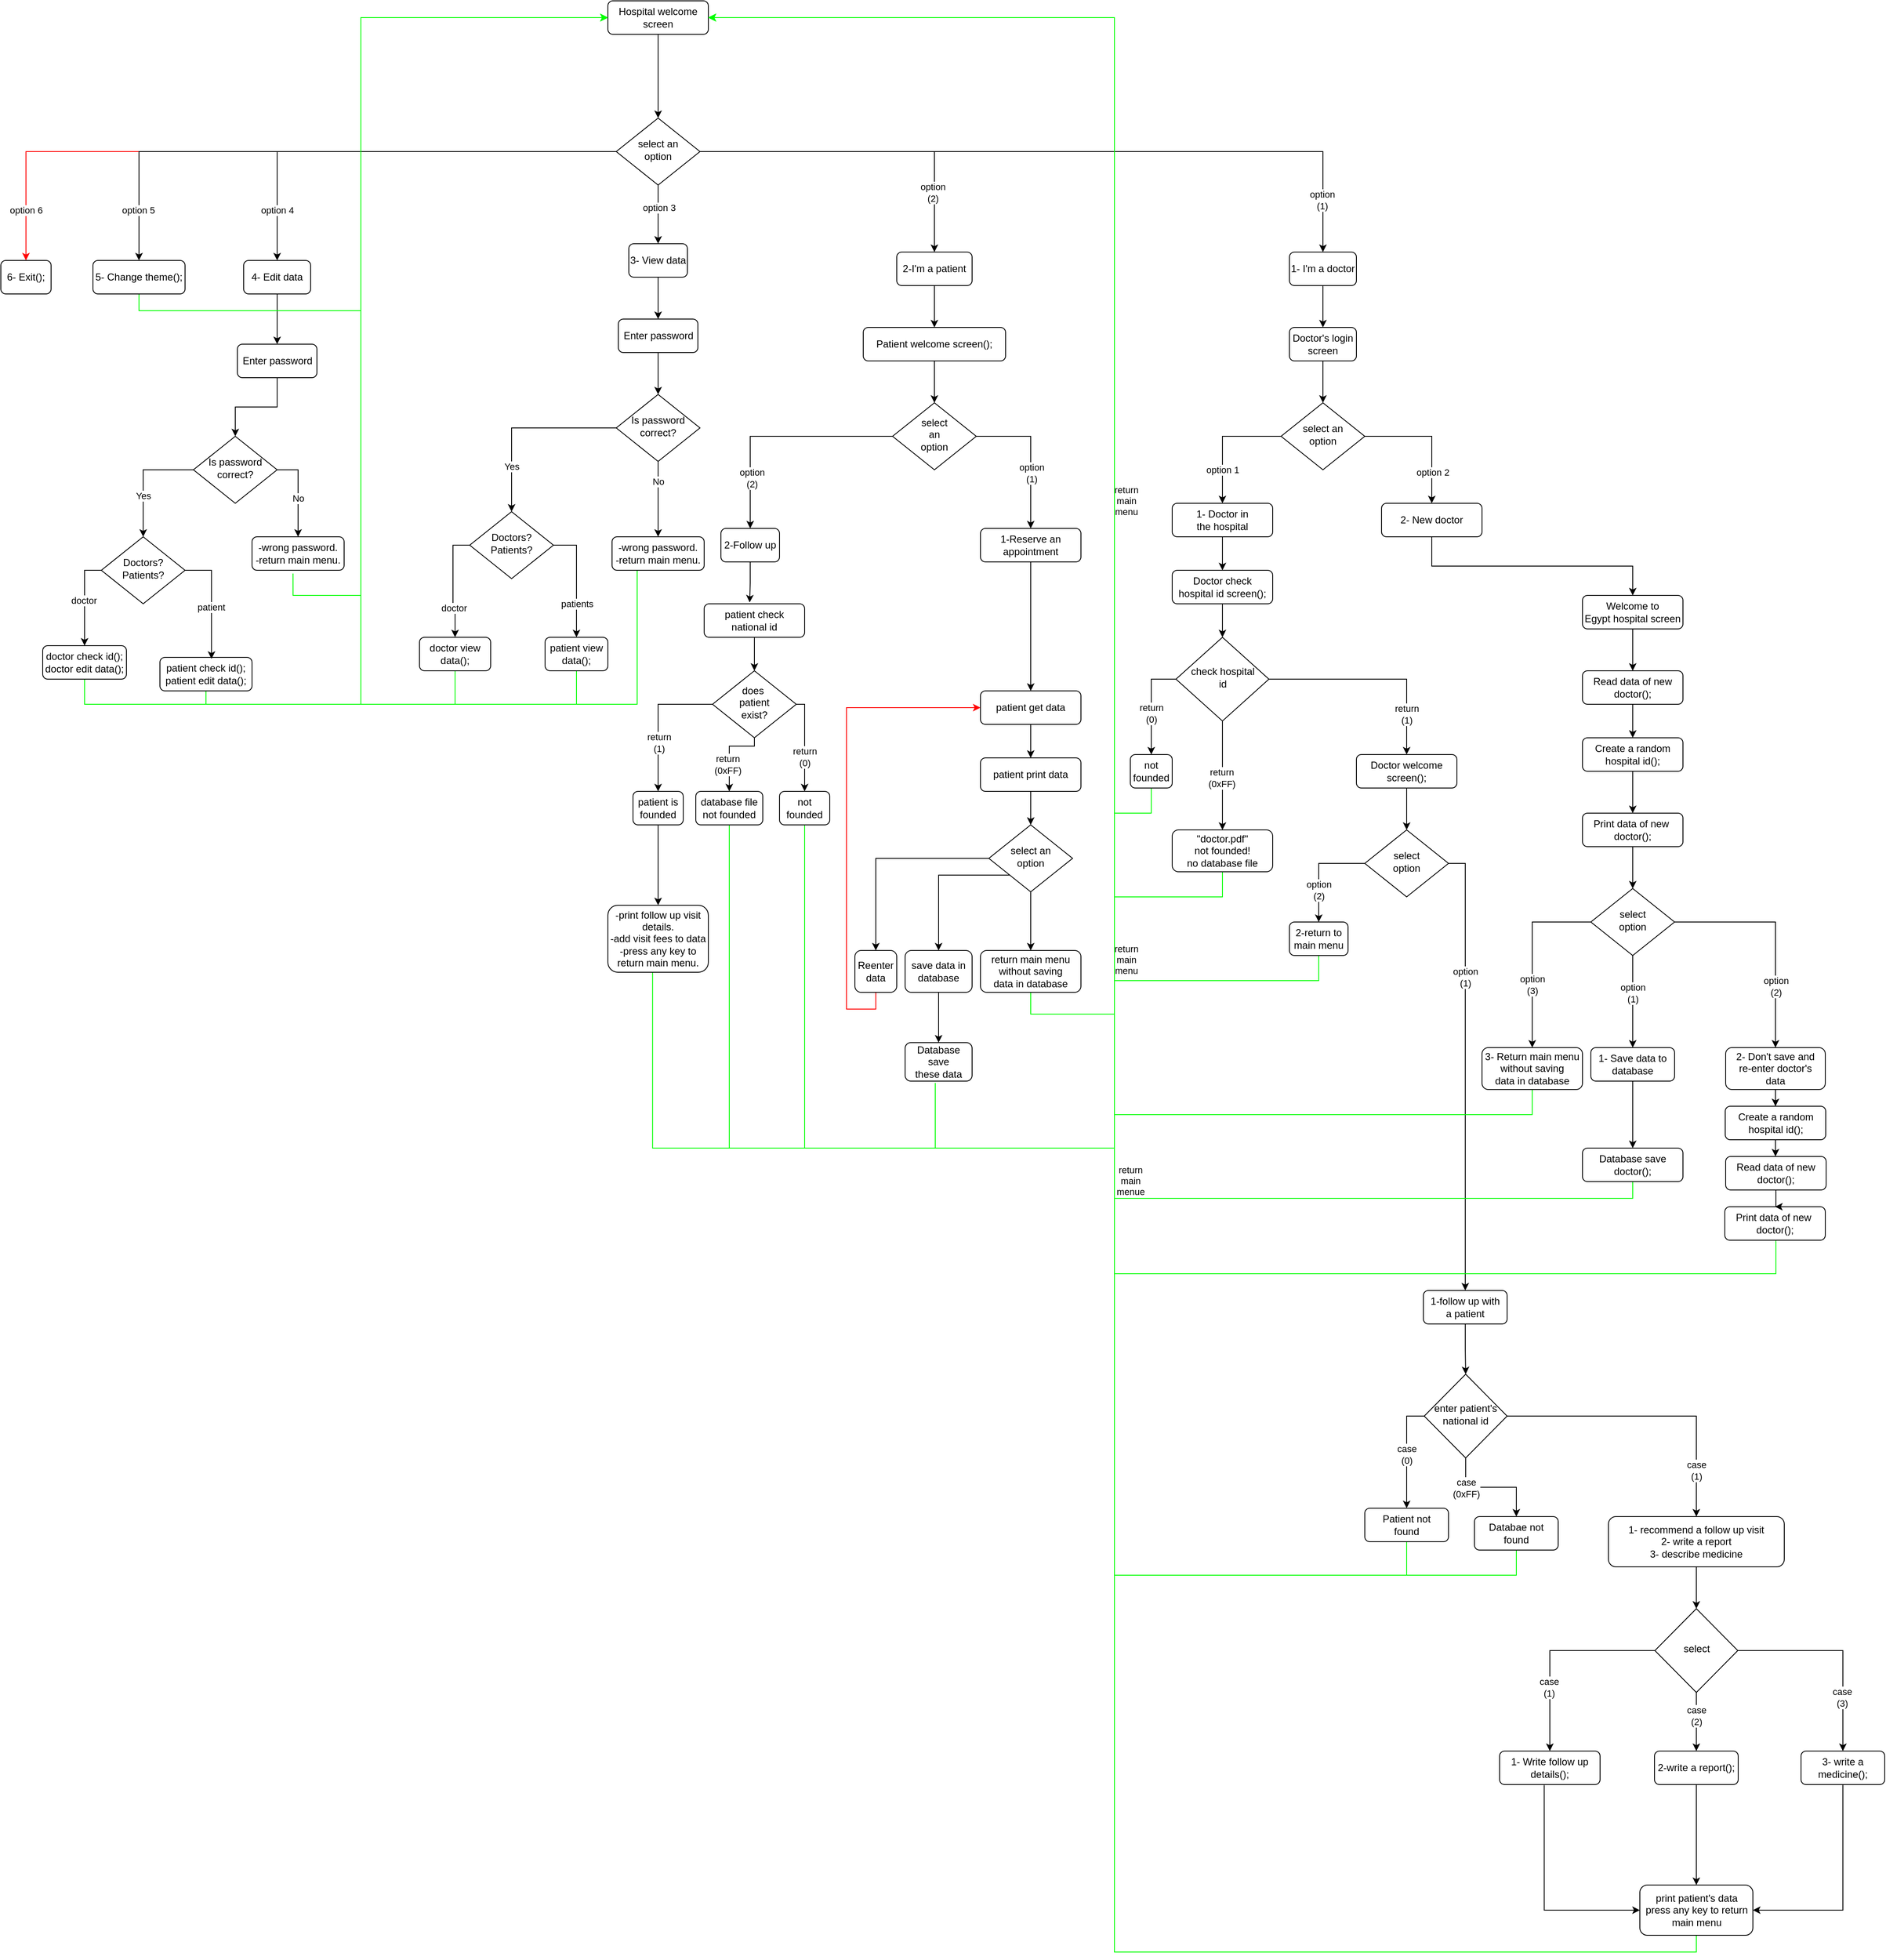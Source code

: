 <mxfile version="18.0.1" type="github">
  <diagram id="C5RBs43oDa-KdzZeNtuy" name="Page-1">
    <mxGraphModel dx="754" dy="257" grid="1" gridSize="10" guides="1" tooltips="1" connect="1" arrows="1" fold="1" page="1" pageScale="1" pageWidth="3300" pageHeight="4681" math="0" shadow="0">
      <root>
        <mxCell id="WIyWlLk6GJQsqaUBKTNV-0" />
        <mxCell id="WIyWlLk6GJQsqaUBKTNV-1" parent="WIyWlLk6GJQsqaUBKTNV-0" />
        <mxCell id="5x_PXLmR1SFnj3-6MH_V-0" value="" style="edgeStyle=orthogonalEdgeStyle;rounded=0;orthogonalLoop=1;jettySize=auto;html=1;" parent="WIyWlLk6GJQsqaUBKTNV-1" source="WIyWlLk6GJQsqaUBKTNV-3" target="WIyWlLk6GJQsqaUBKTNV-6" edge="1">
          <mxGeometry relative="1" as="geometry" />
        </mxCell>
        <mxCell id="WIyWlLk6GJQsqaUBKTNV-3" value="Hospital welcome screen" style="rounded=1;whiteSpace=wrap;html=1;fontSize=12;glass=0;strokeWidth=1;shadow=0;" parent="WIyWlLk6GJQsqaUBKTNV-1" vertex="1">
          <mxGeometry x="1475" y="290" width="120" height="40" as="geometry" />
        </mxCell>
        <mxCell id="5x_PXLmR1SFnj3-6MH_V-7" style="edgeStyle=orthogonalEdgeStyle;rounded=0;orthogonalLoop=1;jettySize=auto;html=1;entryX=0.5;entryY=0;entryDx=0;entryDy=0;strokeColor=#FF0000;" parent="WIyWlLk6GJQsqaUBKTNV-1" source="WIyWlLk6GJQsqaUBKTNV-6" target="WIyWlLk6GJQsqaUBKTNV-7" edge="1">
          <mxGeometry relative="1" as="geometry" />
        </mxCell>
        <mxCell id="5x_PXLmR1SFnj3-6MH_V-14" value="option 6" style="edgeLabel;html=1;align=center;verticalAlign=middle;resizable=0;points=[];" parent="5x_PXLmR1SFnj3-6MH_V-7" vertex="1" connectable="0">
          <mxGeometry x="0.636" y="-1" relative="1" as="geometry">
            <mxPoint x="-22" y="71" as="offset" />
          </mxGeometry>
        </mxCell>
        <mxCell id="5x_PXLmR1SFnj3-6MH_V-8" style="edgeStyle=orthogonalEdgeStyle;rounded=0;orthogonalLoop=1;jettySize=auto;html=1;entryX=0.5;entryY=0;entryDx=0;entryDy=0;" parent="WIyWlLk6GJQsqaUBKTNV-1" source="WIyWlLk6GJQsqaUBKTNV-6" target="5x_PXLmR1SFnj3-6MH_V-4" edge="1">
          <mxGeometry relative="1" as="geometry" />
        </mxCell>
        <mxCell id="5x_PXLmR1SFnj3-6MH_V-15" value="option 5" style="edgeLabel;html=1;align=center;verticalAlign=middle;resizable=0;points=[];" parent="5x_PXLmR1SFnj3-6MH_V-8" vertex="1" connectable="0">
          <mxGeometry x="0.507" y="1" relative="1" as="geometry">
            <mxPoint x="-44" y="69" as="offset" />
          </mxGeometry>
        </mxCell>
        <mxCell id="5x_PXLmR1SFnj3-6MH_V-9" style="edgeStyle=orthogonalEdgeStyle;rounded=0;orthogonalLoop=1;jettySize=auto;html=1;entryX=0.5;entryY=0;entryDx=0;entryDy=0;" parent="WIyWlLk6GJQsqaUBKTNV-1" source="WIyWlLk6GJQsqaUBKTNV-6" target="5x_PXLmR1SFnj3-6MH_V-3" edge="1">
          <mxGeometry relative="1" as="geometry" />
        </mxCell>
        <mxCell id="5x_PXLmR1SFnj3-6MH_V-16" value="option 4" style="edgeLabel;html=1;align=center;verticalAlign=middle;resizable=0;points=[];" parent="5x_PXLmR1SFnj3-6MH_V-9" vertex="1" connectable="0">
          <mxGeometry x="0.238" y="2" relative="1" as="geometry">
            <mxPoint x="-74" y="68" as="offset" />
          </mxGeometry>
        </mxCell>
        <mxCell id="5x_PXLmR1SFnj3-6MH_V-10" style="edgeStyle=orthogonalEdgeStyle;rounded=0;orthogonalLoop=1;jettySize=auto;html=1;exitX=0.5;exitY=1;exitDx=0;exitDy=0;entryX=0.5;entryY=0;entryDx=0;entryDy=0;" parent="WIyWlLk6GJQsqaUBKTNV-1" source="WIyWlLk6GJQsqaUBKTNV-6" target="5x_PXLmR1SFnj3-6MH_V-2" edge="1">
          <mxGeometry relative="1" as="geometry" />
        </mxCell>
        <mxCell id="5x_PXLmR1SFnj3-6MH_V-17" value="option 3" style="edgeLabel;html=1;align=center;verticalAlign=middle;resizable=0;points=[];" parent="5x_PXLmR1SFnj3-6MH_V-10" vertex="1" connectable="0">
          <mxGeometry x="-0.25" y="1" relative="1" as="geometry">
            <mxPoint as="offset" />
          </mxGeometry>
        </mxCell>
        <mxCell id="5x_PXLmR1SFnj3-6MH_V-12" style="edgeStyle=orthogonalEdgeStyle;rounded=0;orthogonalLoop=1;jettySize=auto;html=1;entryX=0.5;entryY=0;entryDx=0;entryDy=0;" parent="WIyWlLk6GJQsqaUBKTNV-1" source="WIyWlLk6GJQsqaUBKTNV-6" target="5x_PXLmR1SFnj3-6MH_V-5" edge="1">
          <mxGeometry relative="1" as="geometry" />
        </mxCell>
        <mxCell id="eSINr0gxQ6lownB0gtz3-138" value="option&lt;br&gt;(1)" style="edgeLabel;html=1;align=center;verticalAlign=middle;resizable=0;points=[];" parent="5x_PXLmR1SFnj3-6MH_V-12" vertex="1" connectable="0">
          <mxGeometry x="0.813" y="2" relative="1" as="geometry">
            <mxPoint x="-3" y="19" as="offset" />
          </mxGeometry>
        </mxCell>
        <mxCell id="eSINr0gxQ6lownB0gtz3-144" style="edgeStyle=orthogonalEdgeStyle;rounded=0;orthogonalLoop=1;jettySize=auto;html=1;entryX=0.5;entryY=0;entryDx=0;entryDy=0;strokeColor=#000000;" parent="WIyWlLk6GJQsqaUBKTNV-1" source="WIyWlLk6GJQsqaUBKTNV-6" target="5x_PXLmR1SFnj3-6MH_V-1" edge="1">
          <mxGeometry relative="1" as="geometry" />
        </mxCell>
        <mxCell id="eSINr0gxQ6lownB0gtz3-145" value="option&lt;br&gt;(2)" style="edgeLabel;html=1;align=center;verticalAlign=middle;resizable=0;points=[];" parent="eSINr0gxQ6lownB0gtz3-144" vertex="1" connectable="0">
          <mxGeometry x="0.644" y="-2" relative="1" as="geometry">
            <mxPoint as="offset" />
          </mxGeometry>
        </mxCell>
        <mxCell id="WIyWlLk6GJQsqaUBKTNV-6" value="select an&lt;br&gt;option" style="rhombus;whiteSpace=wrap;html=1;shadow=0;fontFamily=Helvetica;fontSize=12;align=center;strokeWidth=1;spacing=6;spacingTop=-4;" parent="WIyWlLk6GJQsqaUBKTNV-1" vertex="1">
          <mxGeometry x="1485" y="430" width="100" height="80" as="geometry" />
        </mxCell>
        <mxCell id="WIyWlLk6GJQsqaUBKTNV-7" value="6- Exit();" style="rounded=1;whiteSpace=wrap;html=1;fontSize=12;glass=0;strokeWidth=1;shadow=0;" parent="WIyWlLk6GJQsqaUBKTNV-1" vertex="1">
          <mxGeometry x="750" y="600" width="60" height="40" as="geometry" />
        </mxCell>
        <mxCell id="YuDMl78HNHjweskrc6jo-25" style="edgeStyle=orthogonalEdgeStyle;rounded=0;orthogonalLoop=1;jettySize=auto;html=1;entryX=0.5;entryY=0;entryDx=0;entryDy=0;strokeColor=#000000;" parent="WIyWlLk6GJQsqaUBKTNV-1" source="WIyWlLk6GJQsqaUBKTNV-10" target="eSINr0gxQ6lownB0gtz3-169" edge="1">
          <mxGeometry relative="1" as="geometry" />
        </mxCell>
        <mxCell id="YuDMl78HNHjweskrc6jo-26" value="No" style="edgeLabel;html=1;align=center;verticalAlign=middle;resizable=0;points=[];" parent="YuDMl78HNHjweskrc6jo-25" vertex="1" connectable="0">
          <mxGeometry x="-0.466" relative="1" as="geometry">
            <mxPoint as="offset" />
          </mxGeometry>
        </mxCell>
        <mxCell id="YuDMl78HNHjweskrc6jo-27" style="edgeStyle=orthogonalEdgeStyle;rounded=0;orthogonalLoop=1;jettySize=auto;html=1;strokeColor=#000000;entryX=0.5;entryY=0;entryDx=0;entryDy=0;" parent="WIyWlLk6GJQsqaUBKTNV-1" source="WIyWlLk6GJQsqaUBKTNV-10" target="eSINr0gxQ6lownB0gtz3-164" edge="1">
          <mxGeometry relative="1" as="geometry">
            <mxPoint x="1360" y="890" as="targetPoint" />
          </mxGeometry>
        </mxCell>
        <mxCell id="YuDMl78HNHjweskrc6jo-28" value="Yes" style="edgeLabel;html=1;align=center;verticalAlign=middle;resizable=0;points=[];" parent="YuDMl78HNHjweskrc6jo-27" vertex="1" connectable="0">
          <mxGeometry x="0.515" relative="1" as="geometry">
            <mxPoint as="offset" />
          </mxGeometry>
        </mxCell>
        <mxCell id="WIyWlLk6GJQsqaUBKTNV-10" value="Is password&lt;br&gt;correct?" style="rhombus;whiteSpace=wrap;html=1;shadow=0;fontFamily=Helvetica;fontSize=12;align=center;strokeWidth=1;spacing=6;spacingTop=-4;" parent="WIyWlLk6GJQsqaUBKTNV-1" vertex="1">
          <mxGeometry x="1485" y="760" width="100" height="80" as="geometry" />
        </mxCell>
        <mxCell id="49hwyoytbIRlfwLX5iuv-5" style="edgeStyle=orthogonalEdgeStyle;rounded=0;orthogonalLoop=1;jettySize=auto;html=1;entryX=0;entryY=0.5;entryDx=0;entryDy=0;strokeColor=#00FF00;" parent="WIyWlLk6GJQsqaUBKTNV-1" source="WIyWlLk6GJQsqaUBKTNV-11" target="WIyWlLk6GJQsqaUBKTNV-3" edge="1">
          <mxGeometry relative="1" as="geometry">
            <mxPoint x="1260" y="1140" as="targetPoint" />
            <Array as="points">
              <mxPoint x="1293" y="1130" />
              <mxPoint x="1180" y="1130" />
              <mxPoint x="1180" y="310" />
            </Array>
          </mxGeometry>
        </mxCell>
        <mxCell id="WIyWlLk6GJQsqaUBKTNV-11" value="doctor view&lt;br&gt;data();" style="rounded=1;whiteSpace=wrap;html=1;fontSize=12;glass=0;strokeWidth=1;shadow=0;" parent="WIyWlLk6GJQsqaUBKTNV-1" vertex="1">
          <mxGeometry x="1250" y="1050" width="85" height="40" as="geometry" />
        </mxCell>
        <mxCell id="gLIOtzrBl39NN1_gkZo9-16" style="edgeStyle=orthogonalEdgeStyle;rounded=0;orthogonalLoop=1;jettySize=auto;html=1;entryX=0;entryY=0.5;entryDx=0;entryDy=0;strokeColor=#00FF00;" edge="1" parent="WIyWlLk6GJQsqaUBKTNV-1" source="WIyWlLk6GJQsqaUBKTNV-12" target="WIyWlLk6GJQsqaUBKTNV-3">
          <mxGeometry relative="1" as="geometry">
            <Array as="points">
              <mxPoint x="995" y="1130" />
              <mxPoint x="1180" y="1130" />
              <mxPoint x="1180" y="310" />
            </Array>
          </mxGeometry>
        </mxCell>
        <mxCell id="WIyWlLk6GJQsqaUBKTNV-12" value="patient check id();&lt;br&gt;patient edit data();" style="rounded=1;whiteSpace=wrap;html=1;fontSize=12;glass=0;strokeWidth=1;shadow=0;" parent="WIyWlLk6GJQsqaUBKTNV-1" vertex="1">
          <mxGeometry x="940" y="1074" width="110" height="40" as="geometry" />
        </mxCell>
        <mxCell id="eSINr0gxQ6lownB0gtz3-148" style="edgeStyle=orthogonalEdgeStyle;rounded=0;orthogonalLoop=1;jettySize=auto;html=1;entryX=0.5;entryY=0;entryDx=0;entryDy=0;strokeColor=#000000;" parent="WIyWlLk6GJQsqaUBKTNV-1" source="5x_PXLmR1SFnj3-6MH_V-1" target="5x_PXLmR1SFnj3-6MH_V-45" edge="1">
          <mxGeometry relative="1" as="geometry" />
        </mxCell>
        <mxCell id="5x_PXLmR1SFnj3-6MH_V-1" value="2-I&#39;m a patient" style="rounded=1;whiteSpace=wrap;html=1;fontSize=12;glass=0;strokeWidth=1;shadow=0;" parent="WIyWlLk6GJQsqaUBKTNV-1" vertex="1">
          <mxGeometry x="1820" y="590" width="90" height="40" as="geometry" />
        </mxCell>
        <mxCell id="YuDMl78HNHjweskrc6jo-22" style="edgeStyle=orthogonalEdgeStyle;rounded=0;orthogonalLoop=1;jettySize=auto;html=1;strokeColor=#000000;" parent="WIyWlLk6GJQsqaUBKTNV-1" source="5x_PXLmR1SFnj3-6MH_V-2" target="eSINr0gxQ6lownB0gtz3-172" edge="1">
          <mxGeometry relative="1" as="geometry" />
        </mxCell>
        <mxCell id="5x_PXLmR1SFnj3-6MH_V-2" value="3- View data" style="rounded=1;whiteSpace=wrap;html=1;fontSize=12;glass=0;strokeWidth=1;shadow=0;" parent="WIyWlLk6GJQsqaUBKTNV-1" vertex="1">
          <mxGeometry x="1500" y="580" width="70" height="40" as="geometry" />
        </mxCell>
        <mxCell id="49hwyoytbIRlfwLX5iuv-15" style="edgeStyle=orthogonalEdgeStyle;rounded=0;orthogonalLoop=1;jettySize=auto;html=1;strokeColor=#000000;" parent="WIyWlLk6GJQsqaUBKTNV-1" source="5x_PXLmR1SFnj3-6MH_V-3" target="49hwyoytbIRlfwLX5iuv-14" edge="1">
          <mxGeometry relative="1" as="geometry" />
        </mxCell>
        <mxCell id="5x_PXLmR1SFnj3-6MH_V-3" value="4- Edit data" style="rounded=1;whiteSpace=wrap;html=1;fontSize=12;glass=0;strokeWidth=1;shadow=0;" parent="WIyWlLk6GJQsqaUBKTNV-1" vertex="1">
          <mxGeometry x="1040" y="600" width="80" height="40" as="geometry" />
        </mxCell>
        <mxCell id="gLIOtzrBl39NN1_gkZo9-18" style="edgeStyle=orthogonalEdgeStyle;rounded=0;orthogonalLoop=1;jettySize=auto;html=1;entryX=0;entryY=0.5;entryDx=0;entryDy=0;strokeColor=#00FF00;" edge="1" parent="WIyWlLk6GJQsqaUBKTNV-1" source="5x_PXLmR1SFnj3-6MH_V-4" target="WIyWlLk6GJQsqaUBKTNV-3">
          <mxGeometry relative="1" as="geometry">
            <Array as="points">
              <mxPoint x="915" y="660" />
              <mxPoint x="1180" y="660" />
              <mxPoint x="1180" y="310" />
            </Array>
          </mxGeometry>
        </mxCell>
        <mxCell id="5x_PXLmR1SFnj3-6MH_V-4" value="5- Change theme();" style="rounded=1;whiteSpace=wrap;html=1;fontSize=12;glass=0;strokeWidth=1;shadow=0;" parent="WIyWlLk6GJQsqaUBKTNV-1" vertex="1">
          <mxGeometry x="860" y="600" width="110" height="40" as="geometry" />
        </mxCell>
        <mxCell id="5x_PXLmR1SFnj3-6MH_V-26" value="" style="edgeStyle=orthogonalEdgeStyle;rounded=0;orthogonalLoop=1;jettySize=auto;html=1;" parent="WIyWlLk6GJQsqaUBKTNV-1" source="5x_PXLmR1SFnj3-6MH_V-5" target="5x_PXLmR1SFnj3-6MH_V-25" edge="1">
          <mxGeometry relative="1" as="geometry" />
        </mxCell>
        <mxCell id="5x_PXLmR1SFnj3-6MH_V-5" value="1- I&#39;m a doctor" style="rounded=1;whiteSpace=wrap;html=1;fontSize=12;glass=0;strokeWidth=1;shadow=0;" parent="WIyWlLk6GJQsqaUBKTNV-1" vertex="1">
          <mxGeometry x="2289" y="590" width="80" height="40" as="geometry" />
        </mxCell>
        <mxCell id="eSINr0gxQ6lownB0gtz3-160" style="edgeStyle=orthogonalEdgeStyle;rounded=0;orthogonalLoop=1;jettySize=auto;html=1;entryX=0.5;entryY=0;entryDx=0;entryDy=0;strokeColor=#000000;" parent="WIyWlLk6GJQsqaUBKTNV-1" source="5x_PXLmR1SFnj3-6MH_V-22" target="5x_PXLmR1SFnj3-6MH_V-81" edge="1">
          <mxGeometry relative="1" as="geometry" />
        </mxCell>
        <mxCell id="5x_PXLmR1SFnj3-6MH_V-22" value="patient print data" style="rounded=1;whiteSpace=wrap;html=1;fontSize=12;glass=0;strokeWidth=1;shadow=0;" parent="WIyWlLk6GJQsqaUBKTNV-1" vertex="1">
          <mxGeometry x="1920" y="1194" width="120" height="40" as="geometry" />
        </mxCell>
        <mxCell id="5x_PXLmR1SFnj3-6MH_V-38" value="" style="edgeStyle=orthogonalEdgeStyle;rounded=0;orthogonalLoop=1;jettySize=auto;html=1;" parent="WIyWlLk6GJQsqaUBKTNV-1" source="5x_PXLmR1SFnj3-6MH_V-23" target="5x_PXLmR1SFnj3-6MH_V-37" edge="1">
          <mxGeometry relative="1" as="geometry" />
        </mxCell>
        <mxCell id="5x_PXLmR1SFnj3-6MH_V-23" value="1- Doctor in&lt;br&gt;the hospital" style="rounded=1;whiteSpace=wrap;html=1;fontSize=12;glass=0;strokeWidth=1;shadow=0;" parent="WIyWlLk6GJQsqaUBKTNV-1" vertex="1">
          <mxGeometry x="2149" y="890" width="120" height="40" as="geometry" />
        </mxCell>
        <mxCell id="eSINr0gxQ6lownB0gtz3-1" style="edgeStyle=orthogonalEdgeStyle;rounded=0;orthogonalLoop=1;jettySize=auto;html=1;strokeColor=#000000;exitX=0.5;exitY=1;exitDx=0;exitDy=0;" parent="WIyWlLk6GJQsqaUBKTNV-1" source="5x_PXLmR1SFnj3-6MH_V-24" target="5x_PXLmR1SFnj3-6MH_V-47" edge="1">
          <mxGeometry relative="1" as="geometry" />
        </mxCell>
        <mxCell id="5x_PXLmR1SFnj3-6MH_V-24" value="2- New doctor" style="rounded=1;whiteSpace=wrap;html=1;fontSize=12;glass=0;strokeWidth=1;shadow=0;" parent="WIyWlLk6GJQsqaUBKTNV-1" vertex="1">
          <mxGeometry x="2399" y="890" width="120" height="40" as="geometry" />
        </mxCell>
        <mxCell id="5x_PXLmR1SFnj3-6MH_V-32" style="edgeStyle=orthogonalEdgeStyle;rounded=0;orthogonalLoop=1;jettySize=auto;html=1;entryX=0.5;entryY=0;entryDx=0;entryDy=0;" parent="WIyWlLk6GJQsqaUBKTNV-1" source="5x_PXLmR1SFnj3-6MH_V-25" target="5x_PXLmR1SFnj3-6MH_V-27" edge="1">
          <mxGeometry relative="1" as="geometry" />
        </mxCell>
        <mxCell id="5x_PXLmR1SFnj3-6MH_V-25" value="Doctor&#39;s login&lt;br&gt;screen" style="rounded=1;whiteSpace=wrap;html=1;fontSize=12;glass=0;strokeWidth=1;shadow=0;" parent="WIyWlLk6GJQsqaUBKTNV-1" vertex="1">
          <mxGeometry x="2289" y="680" width="80" height="40" as="geometry" />
        </mxCell>
        <mxCell id="5x_PXLmR1SFnj3-6MH_V-33" style="edgeStyle=orthogonalEdgeStyle;rounded=0;orthogonalLoop=1;jettySize=auto;html=1;entryX=0.5;entryY=0;entryDx=0;entryDy=0;" parent="WIyWlLk6GJQsqaUBKTNV-1" source="5x_PXLmR1SFnj3-6MH_V-27" target="5x_PXLmR1SFnj3-6MH_V-24" edge="1">
          <mxGeometry relative="1" as="geometry">
            <mxPoint x="2399" y="890" as="targetPoint" />
          </mxGeometry>
        </mxCell>
        <mxCell id="5x_PXLmR1SFnj3-6MH_V-36" value="option 2" style="edgeLabel;html=1;align=center;verticalAlign=middle;resizable=0;points=[];" parent="5x_PXLmR1SFnj3-6MH_V-33" vertex="1" connectable="0">
          <mxGeometry x="0.15" y="1" relative="1" as="geometry">
            <mxPoint y="31" as="offset" />
          </mxGeometry>
        </mxCell>
        <mxCell id="5x_PXLmR1SFnj3-6MH_V-34" style="edgeStyle=orthogonalEdgeStyle;rounded=0;orthogonalLoop=1;jettySize=auto;html=1;entryX=0.5;entryY=0;entryDx=0;entryDy=0;" parent="WIyWlLk6GJQsqaUBKTNV-1" source="5x_PXLmR1SFnj3-6MH_V-27" target="5x_PXLmR1SFnj3-6MH_V-23" edge="1">
          <mxGeometry relative="1" as="geometry" />
        </mxCell>
        <mxCell id="5x_PXLmR1SFnj3-6MH_V-35" value="option 1" style="edgeLabel;html=1;align=center;verticalAlign=middle;resizable=0;points=[];" parent="5x_PXLmR1SFnj3-6MH_V-34" vertex="1" connectable="0">
          <mxGeometry x="0.2" relative="1" as="geometry">
            <mxPoint y="20" as="offset" />
          </mxGeometry>
        </mxCell>
        <mxCell id="5x_PXLmR1SFnj3-6MH_V-27" value="select an&lt;br&gt;option" style="rhombus;whiteSpace=wrap;html=1;shadow=0;fontFamily=Helvetica;fontSize=12;align=center;strokeWidth=1;spacing=6;spacingTop=-4;" parent="WIyWlLk6GJQsqaUBKTNV-1" vertex="1">
          <mxGeometry x="2279" y="770" width="100" height="80" as="geometry" />
        </mxCell>
        <mxCell id="5x_PXLmR1SFnj3-6MH_V-53" value="" style="edgeStyle=orthogonalEdgeStyle;rounded=0;orthogonalLoop=1;jettySize=auto;html=1;" parent="WIyWlLk6GJQsqaUBKTNV-1" source="5x_PXLmR1SFnj3-6MH_V-37" target="5x_PXLmR1SFnj3-6MH_V-39" edge="1">
          <mxGeometry relative="1" as="geometry" />
        </mxCell>
        <mxCell id="5x_PXLmR1SFnj3-6MH_V-37" value="Doctor check&lt;br&gt;hospital id screen();" style="rounded=1;whiteSpace=wrap;html=1;fontSize=12;glass=0;strokeWidth=1;shadow=0;" parent="WIyWlLk6GJQsqaUBKTNV-1" vertex="1">
          <mxGeometry x="2149" y="970" width="120" height="40" as="geometry" />
        </mxCell>
        <mxCell id="5x_PXLmR1SFnj3-6MH_V-54" style="edgeStyle=orthogonalEdgeStyle;rounded=0;orthogonalLoop=1;jettySize=auto;html=1;entryX=0.5;entryY=0;entryDx=0;entryDy=0;" parent="WIyWlLk6GJQsqaUBKTNV-1" source="5x_PXLmR1SFnj3-6MH_V-39" target="5x_PXLmR1SFnj3-6MH_V-50" edge="1">
          <mxGeometry relative="1" as="geometry" />
        </mxCell>
        <mxCell id="5x_PXLmR1SFnj3-6MH_V-61" value="return&lt;br&gt;(0)" style="edgeLabel;html=1;align=center;verticalAlign=middle;resizable=0;points=[];" parent="5x_PXLmR1SFnj3-6MH_V-54" vertex="1" connectable="0">
          <mxGeometry x="0.106" relative="1" as="geometry">
            <mxPoint y="4" as="offset" />
          </mxGeometry>
        </mxCell>
        <mxCell id="5x_PXLmR1SFnj3-6MH_V-77" style="edgeStyle=orthogonalEdgeStyle;rounded=0;orthogonalLoop=1;jettySize=auto;html=1;entryX=0.5;entryY=0;entryDx=0;entryDy=0;strokeColor=#000000;fillColor=#FF0000;" parent="WIyWlLk6GJQsqaUBKTNV-1" source="5x_PXLmR1SFnj3-6MH_V-39" target="5x_PXLmR1SFnj3-6MH_V-52" edge="1">
          <mxGeometry relative="1" as="geometry" />
        </mxCell>
        <mxCell id="5x_PXLmR1SFnj3-6MH_V-78" value="return&lt;br&gt;(0xFF)" style="edgeLabel;html=1;align=center;verticalAlign=middle;resizable=0;points=[];" parent="5x_PXLmR1SFnj3-6MH_V-77" vertex="1" connectable="0">
          <mxGeometry x="0.333" y="-1" relative="1" as="geometry">
            <mxPoint y="-19" as="offset" />
          </mxGeometry>
        </mxCell>
        <mxCell id="5x_PXLmR1SFnj3-6MH_V-79" style="edgeStyle=orthogonalEdgeStyle;rounded=0;orthogonalLoop=1;jettySize=auto;html=1;entryX=0.5;entryY=0;entryDx=0;entryDy=0;strokeColor=#000000;fillColor=#FF0000;" parent="WIyWlLk6GJQsqaUBKTNV-1" source="5x_PXLmR1SFnj3-6MH_V-39" target="5x_PXLmR1SFnj3-6MH_V-49" edge="1">
          <mxGeometry relative="1" as="geometry" />
        </mxCell>
        <mxCell id="eSINr0gxQ6lownB0gtz3-137" value="return&lt;br&gt;(1)" style="edgeLabel;html=1;align=center;verticalAlign=middle;resizable=0;points=[];" parent="5x_PXLmR1SFnj3-6MH_V-79" vertex="1" connectable="0">
          <mxGeometry x="0.565" y="1" relative="1" as="geometry">
            <mxPoint x="-1" y="7" as="offset" />
          </mxGeometry>
        </mxCell>
        <mxCell id="5x_PXLmR1SFnj3-6MH_V-39" value="check hospital&lt;br&gt;id" style="rhombus;whiteSpace=wrap;html=1;shadow=0;fontFamily=Helvetica;fontSize=12;align=center;strokeWidth=1;spacing=6;spacingTop=-4;" parent="WIyWlLk6GJQsqaUBKTNV-1" vertex="1">
          <mxGeometry x="2153.5" y="1050" width="111" height="100" as="geometry" />
        </mxCell>
        <mxCell id="eSINr0gxQ6lownB0gtz3-159" style="edgeStyle=orthogonalEdgeStyle;rounded=0;orthogonalLoop=1;jettySize=auto;html=1;entryX=0.5;entryY=0;entryDx=0;entryDy=0;strokeColor=#000000;" parent="WIyWlLk6GJQsqaUBKTNV-1" source="5x_PXLmR1SFnj3-6MH_V-40" target="5x_PXLmR1SFnj3-6MH_V-22" edge="1">
          <mxGeometry relative="1" as="geometry" />
        </mxCell>
        <mxCell id="5x_PXLmR1SFnj3-6MH_V-40" value="patient get data" style="rounded=1;whiteSpace=wrap;html=1;fontSize=12;glass=0;strokeWidth=1;shadow=0;" parent="WIyWlLk6GJQsqaUBKTNV-1" vertex="1">
          <mxGeometry x="1920" y="1114" width="120" height="40" as="geometry" />
        </mxCell>
        <mxCell id="Wwqe-B2taGEuwaF86hEX-6" style="edgeStyle=orthogonalEdgeStyle;rounded=0;orthogonalLoop=1;jettySize=auto;html=1;entryX=0.453;entryY=-0.04;entryDx=0;entryDy=0;entryPerimeter=0;strokeColor=#000000;" parent="WIyWlLk6GJQsqaUBKTNV-1" source="5x_PXLmR1SFnj3-6MH_V-43" target="eSINr0gxQ6lownB0gtz3-171" edge="1">
          <mxGeometry relative="1" as="geometry" />
        </mxCell>
        <mxCell id="5x_PXLmR1SFnj3-6MH_V-43" value="2-Follow up" style="rounded=1;whiteSpace=wrap;html=1;fontSize=12;glass=0;strokeWidth=1;shadow=0;" parent="WIyWlLk6GJQsqaUBKTNV-1" vertex="1">
          <mxGeometry x="1610" y="920" width="70" height="40" as="geometry" />
        </mxCell>
        <mxCell id="eSINr0gxQ6lownB0gtz3-158" style="edgeStyle=orthogonalEdgeStyle;rounded=0;orthogonalLoop=1;jettySize=auto;html=1;entryX=0.5;entryY=0;entryDx=0;entryDy=0;strokeColor=#000000;" parent="WIyWlLk6GJQsqaUBKTNV-1" source="5x_PXLmR1SFnj3-6MH_V-44" target="5x_PXLmR1SFnj3-6MH_V-40" edge="1">
          <mxGeometry relative="1" as="geometry" />
        </mxCell>
        <mxCell id="5x_PXLmR1SFnj3-6MH_V-44" value="1-Reserve an appointment" style="rounded=1;whiteSpace=wrap;html=1;fontSize=12;glass=0;strokeWidth=1;shadow=0;" parent="WIyWlLk6GJQsqaUBKTNV-1" vertex="1">
          <mxGeometry x="1920" y="920" width="120" height="40" as="geometry" />
        </mxCell>
        <mxCell id="eSINr0gxQ6lownB0gtz3-149" style="edgeStyle=orthogonalEdgeStyle;rounded=0;orthogonalLoop=1;jettySize=auto;html=1;entryX=0.5;entryY=0;entryDx=0;entryDy=0;strokeColor=#000000;" parent="WIyWlLk6GJQsqaUBKTNV-1" source="5x_PXLmR1SFnj3-6MH_V-45" target="5x_PXLmR1SFnj3-6MH_V-82" edge="1">
          <mxGeometry relative="1" as="geometry" />
        </mxCell>
        <mxCell id="5x_PXLmR1SFnj3-6MH_V-45" value="Patient welcome screen();" style="rounded=1;whiteSpace=wrap;html=1;fontSize=12;glass=0;strokeWidth=1;shadow=0;" parent="WIyWlLk6GJQsqaUBKTNV-1" vertex="1">
          <mxGeometry x="1780" y="680" width="170" height="40" as="geometry" />
        </mxCell>
        <mxCell id="eSINr0gxQ6lownB0gtz3-9" style="edgeStyle=orthogonalEdgeStyle;rounded=0;orthogonalLoop=1;jettySize=auto;html=1;entryX=0.5;entryY=0;entryDx=0;entryDy=0;strokeColor=#000000;" parent="WIyWlLk6GJQsqaUBKTNV-1" source="5x_PXLmR1SFnj3-6MH_V-46" target="eSINr0gxQ6lownB0gtz3-6" edge="1">
          <mxGeometry relative="1" as="geometry" />
        </mxCell>
        <mxCell id="5x_PXLmR1SFnj3-6MH_V-46" value="Read data of new&lt;br&gt;doctor();" style="rounded=1;whiteSpace=wrap;html=1;fontSize=12;glass=0;strokeWidth=1;shadow=0;" parent="WIyWlLk6GJQsqaUBKTNV-1" vertex="1">
          <mxGeometry x="2639" y="1090" width="120" height="40" as="geometry" />
        </mxCell>
        <mxCell id="eSINr0gxQ6lownB0gtz3-8" style="edgeStyle=orthogonalEdgeStyle;rounded=0;orthogonalLoop=1;jettySize=auto;html=1;entryX=0.5;entryY=0;entryDx=0;entryDy=0;strokeColor=#000000;" parent="WIyWlLk6GJQsqaUBKTNV-1" source="5x_PXLmR1SFnj3-6MH_V-47" target="5x_PXLmR1SFnj3-6MH_V-46" edge="1">
          <mxGeometry relative="1" as="geometry" />
        </mxCell>
        <mxCell id="5x_PXLmR1SFnj3-6MH_V-47" value="Welcome to&lt;br&gt;Egypt hospital screen" style="rounded=1;whiteSpace=wrap;html=1;fontSize=12;glass=0;strokeWidth=1;shadow=0;" parent="WIyWlLk6GJQsqaUBKTNV-1" vertex="1">
          <mxGeometry x="2639" y="1000" width="120" height="40" as="geometry" />
        </mxCell>
        <mxCell id="5x_PXLmR1SFnj3-6MH_V-84" style="edgeStyle=orthogonalEdgeStyle;rounded=0;orthogonalLoop=1;jettySize=auto;html=1;entryX=0.5;entryY=0;entryDx=0;entryDy=0;strokeColor=#000000;fillColor=#FF0000;" parent="WIyWlLk6GJQsqaUBKTNV-1" source="5x_PXLmR1SFnj3-6MH_V-49" target="5x_PXLmR1SFnj3-6MH_V-83" edge="1">
          <mxGeometry relative="1" as="geometry" />
        </mxCell>
        <mxCell id="5x_PXLmR1SFnj3-6MH_V-49" value="Doctor welcome&lt;br&gt;screen();" style="rounded=1;whiteSpace=wrap;html=1;fontSize=12;glass=0;strokeWidth=1;shadow=0;" parent="WIyWlLk6GJQsqaUBKTNV-1" vertex="1">
          <mxGeometry x="2369" y="1190" width="120" height="40" as="geometry" />
        </mxCell>
        <mxCell id="eSINr0gxQ6lownB0gtz3-139" style="edgeStyle=orthogonalEdgeStyle;rounded=0;orthogonalLoop=1;jettySize=auto;html=1;entryX=1;entryY=0.5;entryDx=0;entryDy=0;strokeColor=#00FF00;exitX=0.5;exitY=1;exitDx=0;exitDy=0;" parent="WIyWlLk6GJQsqaUBKTNV-1" source="5x_PXLmR1SFnj3-6MH_V-50" target="WIyWlLk6GJQsqaUBKTNV-3" edge="1">
          <mxGeometry relative="1" as="geometry">
            <Array as="points">
              <mxPoint x="2124" y="1260" />
              <mxPoint x="2080" y="1260" />
              <mxPoint x="2080" y="310" />
            </Array>
          </mxGeometry>
        </mxCell>
        <mxCell id="5x_PXLmR1SFnj3-6MH_V-50" value="not&lt;br&gt;founded" style="rounded=1;whiteSpace=wrap;html=1;fontSize=12;glass=0;strokeWidth=1;shadow=0;" parent="WIyWlLk6GJQsqaUBKTNV-1" vertex="1">
          <mxGeometry x="2099" y="1190" width="50" height="40" as="geometry" />
        </mxCell>
        <mxCell id="5x_PXLmR1SFnj3-6MH_V-91" style="edgeStyle=orthogonalEdgeStyle;rounded=0;orthogonalLoop=1;jettySize=auto;html=1;strokeColor=#00FF00;fillColor=#FF0000;entryX=1;entryY=0.5;entryDx=0;entryDy=0;" parent="WIyWlLk6GJQsqaUBKTNV-1" source="5x_PXLmR1SFnj3-6MH_V-51" target="WIyWlLk6GJQsqaUBKTNV-3" edge="1">
          <mxGeometry relative="1" as="geometry">
            <mxPoint x="2079" y="1300" as="targetPoint" />
            <Array as="points">
              <mxPoint x="2324" y="1460" />
              <mxPoint x="2080" y="1460" />
              <mxPoint x="2080" y="310" />
            </Array>
          </mxGeometry>
        </mxCell>
        <mxCell id="5x_PXLmR1SFnj3-6MH_V-51" value="2-return to&lt;br&gt;main menu" style="rounded=1;whiteSpace=wrap;html=1;fontSize=12;glass=0;strokeWidth=1;shadow=0;" parent="WIyWlLk6GJQsqaUBKTNV-1" vertex="1">
          <mxGeometry x="2289" y="1390" width="70" height="40" as="geometry" />
        </mxCell>
        <mxCell id="5x_PXLmR1SFnj3-6MH_V-90" style="edgeStyle=orthogonalEdgeStyle;rounded=0;orthogonalLoop=1;jettySize=auto;html=1;strokeColor=#00FF00;fillColor=#FF0000;entryX=1;entryY=0.5;entryDx=0;entryDy=0;exitX=0.5;exitY=1;exitDx=0;exitDy=0;" parent="WIyWlLk6GJQsqaUBKTNV-1" source="5x_PXLmR1SFnj3-6MH_V-52" target="WIyWlLk6GJQsqaUBKTNV-3" edge="1">
          <mxGeometry relative="1" as="geometry">
            <mxPoint x="2079" y="1249.167" as="targetPoint" />
            <Array as="points">
              <mxPoint x="2209" y="1360" />
              <mxPoint x="2080" y="1360" />
              <mxPoint x="2080" y="310" />
            </Array>
          </mxGeometry>
        </mxCell>
        <mxCell id="5x_PXLmR1SFnj3-6MH_V-52" value="&quot;doctor.pdf&quot;&lt;br&gt;not founded!&lt;br&gt;no database file" style="rounded=1;whiteSpace=wrap;html=1;fontSize=12;glass=0;strokeWidth=1;shadow=0;" parent="WIyWlLk6GJQsqaUBKTNV-1" vertex="1">
          <mxGeometry x="2149" y="1280" width="120" height="50" as="geometry" />
        </mxCell>
        <mxCell id="eSINr0gxQ6lownB0gtz3-178" style="edgeStyle=orthogonalEdgeStyle;rounded=0;orthogonalLoop=1;jettySize=auto;html=1;entryX=0.5;entryY=0;entryDx=0;entryDy=0;strokeColor=#000000;" parent="WIyWlLk6GJQsqaUBKTNV-1" source="5x_PXLmR1SFnj3-6MH_V-81" target="eSINr0gxQ6lownB0gtz3-177" edge="1">
          <mxGeometry relative="1" as="geometry" />
        </mxCell>
        <mxCell id="eSINr0gxQ6lownB0gtz3-182" style="edgeStyle=orthogonalEdgeStyle;rounded=0;orthogonalLoop=1;jettySize=auto;html=1;exitX=0;exitY=1;exitDx=0;exitDy=0;entryX=0.5;entryY=0;entryDx=0;entryDy=0;strokeColor=#000000;" parent="WIyWlLk6GJQsqaUBKTNV-1" source="5x_PXLmR1SFnj3-6MH_V-81" target="eSINr0gxQ6lownB0gtz3-174" edge="1">
          <mxGeometry relative="1" as="geometry" />
        </mxCell>
        <mxCell id="eSINr0gxQ6lownB0gtz3-183" style="edgeStyle=orthogonalEdgeStyle;rounded=0;orthogonalLoop=1;jettySize=auto;html=1;exitX=0;exitY=0.5;exitDx=0;exitDy=0;entryX=0.5;entryY=0;entryDx=0;entryDy=0;strokeColor=#000000;" parent="WIyWlLk6GJQsqaUBKTNV-1" source="5x_PXLmR1SFnj3-6MH_V-81" target="eSINr0gxQ6lownB0gtz3-175" edge="1">
          <mxGeometry relative="1" as="geometry" />
        </mxCell>
        <mxCell id="5x_PXLmR1SFnj3-6MH_V-81" value="select an&lt;br&gt;option" style="rhombus;whiteSpace=wrap;html=1;shadow=0;fontFamily=Helvetica;fontSize=12;align=center;strokeWidth=1;spacing=6;spacingTop=-4;" parent="WIyWlLk6GJQsqaUBKTNV-1" vertex="1">
          <mxGeometry x="1930" y="1274" width="100" height="80" as="geometry" />
        </mxCell>
        <mxCell id="eSINr0gxQ6lownB0gtz3-150" style="edgeStyle=orthogonalEdgeStyle;rounded=0;orthogonalLoop=1;jettySize=auto;html=1;strokeColor=#000000;exitX=1;exitY=0.5;exitDx=0;exitDy=0;" parent="WIyWlLk6GJQsqaUBKTNV-1" source="5x_PXLmR1SFnj3-6MH_V-82" target="5x_PXLmR1SFnj3-6MH_V-44" edge="1">
          <mxGeometry relative="1" as="geometry" />
        </mxCell>
        <mxCell id="eSINr0gxQ6lownB0gtz3-151" value="option&lt;br&gt;(1)" style="edgeLabel;html=1;align=center;verticalAlign=middle;resizable=0;points=[];" parent="eSINr0gxQ6lownB0gtz3-150" vertex="1" connectable="0">
          <mxGeometry x="0.226" y="1" relative="1" as="geometry">
            <mxPoint y="1" as="offset" />
          </mxGeometry>
        </mxCell>
        <mxCell id="Wwqe-B2taGEuwaF86hEX-4" style="edgeStyle=orthogonalEdgeStyle;rounded=0;orthogonalLoop=1;jettySize=auto;html=1;entryX=0.5;entryY=0;entryDx=0;entryDy=0;strokeColor=#000000;exitX=0;exitY=0.5;exitDx=0;exitDy=0;" parent="WIyWlLk6GJQsqaUBKTNV-1" target="5x_PXLmR1SFnj3-6MH_V-43" edge="1" source="5x_PXLmR1SFnj3-6MH_V-82">
          <mxGeometry relative="1" as="geometry">
            <mxPoint x="1810" y="810" as="sourcePoint" />
          </mxGeometry>
        </mxCell>
        <mxCell id="Wwqe-B2taGEuwaF86hEX-5" value="option&lt;br&gt;(2)" style="edgeLabel;html=1;align=center;verticalAlign=middle;resizable=0;points=[];" parent="Wwqe-B2taGEuwaF86hEX-4" vertex="1" connectable="0">
          <mxGeometry x="0.073" y="2" relative="1" as="geometry">
            <mxPoint x="-18" y="48" as="offset" />
          </mxGeometry>
        </mxCell>
        <mxCell id="5x_PXLmR1SFnj3-6MH_V-82" value="select&lt;br&gt;an&lt;br&gt;option" style="rhombus;whiteSpace=wrap;html=1;shadow=0;fontFamily=Helvetica;fontSize=12;align=center;strokeWidth=1;spacing=6;spacingTop=-4;" parent="WIyWlLk6GJQsqaUBKTNV-1" vertex="1">
          <mxGeometry x="1815" y="770" width="100" height="80" as="geometry" />
        </mxCell>
        <mxCell id="5x_PXLmR1SFnj3-6MH_V-85" style="edgeStyle=orthogonalEdgeStyle;rounded=0;orthogonalLoop=1;jettySize=auto;html=1;strokeColor=#000000;fillColor=#FF0000;" parent="WIyWlLk6GJQsqaUBKTNV-1" source="5x_PXLmR1SFnj3-6MH_V-83" target="5x_PXLmR1SFnj3-6MH_V-51" edge="1">
          <mxGeometry relative="1" as="geometry" />
        </mxCell>
        <mxCell id="5x_PXLmR1SFnj3-6MH_V-92" value="option&lt;br&gt;(2)" style="edgeLabel;html=1;align=center;verticalAlign=middle;resizable=0;points=[];" parent="5x_PXLmR1SFnj3-6MH_V-85" vertex="1" connectable="0">
          <mxGeometry x="0.272" relative="1" as="geometry">
            <mxPoint y="7" as="offset" />
          </mxGeometry>
        </mxCell>
        <mxCell id="eSINr0gxQ6lownB0gtz3-31" style="edgeStyle=orthogonalEdgeStyle;rounded=0;orthogonalLoop=1;jettySize=auto;html=1;entryX=0.5;entryY=0;entryDx=0;entryDy=0;strokeColor=#000000;exitX=1;exitY=0.5;exitDx=0;exitDy=0;" parent="WIyWlLk6GJQsqaUBKTNV-1" source="5x_PXLmR1SFnj3-6MH_V-83" target="eSINr0gxQ6lownB0gtz3-29" edge="1">
          <mxGeometry relative="1" as="geometry" />
        </mxCell>
        <mxCell id="eSINr0gxQ6lownB0gtz3-34" value="option&lt;br&gt;(1)" style="edgeLabel;html=1;align=center;verticalAlign=middle;resizable=0;points=[];" parent="eSINr0gxQ6lownB0gtz3-31" vertex="1" connectable="0">
          <mxGeometry x="-0.412" relative="1" as="geometry">
            <mxPoint as="offset" />
          </mxGeometry>
        </mxCell>
        <mxCell id="5x_PXLmR1SFnj3-6MH_V-83" value="select&lt;br&gt;option" style="rhombus;whiteSpace=wrap;html=1;shadow=0;fontFamily=Helvetica;fontSize=12;align=center;strokeWidth=1;spacing=6;spacingTop=-4;" parent="WIyWlLk6GJQsqaUBKTNV-1" vertex="1">
          <mxGeometry x="2379" y="1280" width="100" height="80" as="geometry" />
        </mxCell>
        <mxCell id="gLIOtzrBl39NN1_gkZo9-6" style="edgeStyle=orthogonalEdgeStyle;rounded=0;orthogonalLoop=1;jettySize=auto;html=1;entryX=0.5;entryY=0;entryDx=0;entryDy=0;strokeColor=#000000;" edge="1" parent="WIyWlLk6GJQsqaUBKTNV-1" source="eSINr0gxQ6lownB0gtz3-3" target="gLIOtzrBl39NN1_gkZo9-5">
          <mxGeometry relative="1" as="geometry" />
        </mxCell>
        <mxCell id="eSINr0gxQ6lownB0gtz3-3" value="2- Don&#39;t save and &lt;br&gt;re-enter doctor&#39;s&lt;br&gt;data" style="rounded=1;whiteSpace=wrap;html=1;fontSize=12;glass=0;strokeWidth=1;shadow=0;" parent="WIyWlLk6GJQsqaUBKTNV-1" vertex="1">
          <mxGeometry x="2810" y="1540" width="119" height="50" as="geometry" />
        </mxCell>
        <mxCell id="eSINr0gxQ6lownB0gtz3-27" style="edgeStyle=orthogonalEdgeStyle;rounded=0;orthogonalLoop=1;jettySize=auto;html=1;entryX=0.5;entryY=0;entryDx=0;entryDy=0;strokeColor=#000000;" parent="WIyWlLk6GJQsqaUBKTNV-1" source="eSINr0gxQ6lownB0gtz3-4" target="eSINr0gxQ6lownB0gtz3-26" edge="1">
          <mxGeometry relative="1" as="geometry" />
        </mxCell>
        <mxCell id="eSINr0gxQ6lownB0gtz3-4" value="1- Save data to&lt;br&gt;database" style="rounded=1;whiteSpace=wrap;html=1;fontSize=12;glass=0;strokeWidth=1;shadow=0;" parent="WIyWlLk6GJQsqaUBKTNV-1" vertex="1">
          <mxGeometry x="2649" y="1540" width="100" height="40" as="geometry" />
        </mxCell>
        <mxCell id="eSINr0gxQ6lownB0gtz3-20" style="edgeStyle=orthogonalEdgeStyle;rounded=0;orthogonalLoop=1;jettySize=auto;html=1;strokeColor=#00FF00;entryX=1;entryY=0.5;entryDx=0;entryDy=0;exitX=0.5;exitY=1;exitDx=0;exitDy=0;" parent="WIyWlLk6GJQsqaUBKTNV-1" source="eSINr0gxQ6lownB0gtz3-5" target="WIyWlLk6GJQsqaUBKTNV-3" edge="1">
          <mxGeometry relative="1" as="geometry">
            <mxPoint x="2079" y="1411" as="targetPoint" />
            <Array as="points">
              <mxPoint x="2579" y="1620" />
              <mxPoint x="2080" y="1620" />
              <mxPoint x="2080" y="310" />
            </Array>
          </mxGeometry>
        </mxCell>
        <mxCell id="eSINr0gxQ6lownB0gtz3-5" value="3- Return main menu&lt;br&gt;without saving&lt;br&gt;data in database" style="rounded=1;whiteSpace=wrap;html=1;fontSize=12;glass=0;strokeWidth=1;shadow=0;" parent="WIyWlLk6GJQsqaUBKTNV-1" vertex="1">
          <mxGeometry x="2519" y="1540" width="120" height="50" as="geometry" />
        </mxCell>
        <mxCell id="eSINr0gxQ6lownB0gtz3-10" style="edgeStyle=orthogonalEdgeStyle;rounded=0;orthogonalLoop=1;jettySize=auto;html=1;strokeColor=#000000;" parent="WIyWlLk6GJQsqaUBKTNV-1" source="eSINr0gxQ6lownB0gtz3-6" target="eSINr0gxQ6lownB0gtz3-7" edge="1">
          <mxGeometry relative="1" as="geometry" />
        </mxCell>
        <mxCell id="eSINr0gxQ6lownB0gtz3-6" value="Create a random&lt;br&gt;hospital id();" style="rounded=1;whiteSpace=wrap;html=1;fontSize=12;glass=0;strokeWidth=1;shadow=0;" parent="WIyWlLk6GJQsqaUBKTNV-1" vertex="1">
          <mxGeometry x="2639" y="1170" width="120" height="40" as="geometry" />
        </mxCell>
        <mxCell id="eSINr0gxQ6lownB0gtz3-12" style="edgeStyle=orthogonalEdgeStyle;rounded=0;orthogonalLoop=1;jettySize=auto;html=1;entryX=0.5;entryY=0;entryDx=0;entryDy=0;strokeColor=#000000;" parent="WIyWlLk6GJQsqaUBKTNV-1" source="eSINr0gxQ6lownB0gtz3-7" target="eSINr0gxQ6lownB0gtz3-11" edge="1">
          <mxGeometry relative="1" as="geometry" />
        </mxCell>
        <mxCell id="eSINr0gxQ6lownB0gtz3-7" value="Print data of new&amp;nbsp;&lt;br&gt;doctor();" style="rounded=1;whiteSpace=wrap;html=1;fontSize=12;glass=0;strokeWidth=1;shadow=0;" parent="WIyWlLk6GJQsqaUBKTNV-1" vertex="1">
          <mxGeometry x="2639" y="1260" width="120" height="40" as="geometry" />
        </mxCell>
        <mxCell id="eSINr0gxQ6lownB0gtz3-14" style="edgeStyle=orthogonalEdgeStyle;rounded=0;orthogonalLoop=1;jettySize=auto;html=1;entryX=0.5;entryY=0;entryDx=0;entryDy=0;strokeColor=#000000;" parent="WIyWlLk6GJQsqaUBKTNV-1" source="eSINr0gxQ6lownB0gtz3-11" target="eSINr0gxQ6lownB0gtz3-3" edge="1">
          <mxGeometry relative="1" as="geometry" />
        </mxCell>
        <mxCell id="eSINr0gxQ6lownB0gtz3-15" value="option&lt;br&gt;(2)" style="edgeLabel;html=1;align=center;verticalAlign=middle;resizable=0;points=[];" parent="eSINr0gxQ6lownB0gtz3-14" vertex="1" connectable="0">
          <mxGeometry x="0.464" y="2" relative="1" as="geometry">
            <mxPoint x="-2" y="-1" as="offset" />
          </mxGeometry>
        </mxCell>
        <mxCell id="eSINr0gxQ6lownB0gtz3-16" style="edgeStyle=orthogonalEdgeStyle;rounded=0;orthogonalLoop=1;jettySize=auto;html=1;entryX=0.5;entryY=0;entryDx=0;entryDy=0;strokeColor=#000000;" parent="WIyWlLk6GJQsqaUBKTNV-1" source="eSINr0gxQ6lownB0gtz3-11" target="eSINr0gxQ6lownB0gtz3-4" edge="1">
          <mxGeometry relative="1" as="geometry" />
        </mxCell>
        <mxCell id="eSINr0gxQ6lownB0gtz3-21" value="option&lt;br&gt;(1)" style="edgeLabel;html=1;align=center;verticalAlign=middle;resizable=0;points=[];" parent="eSINr0gxQ6lownB0gtz3-16" vertex="1" connectable="0">
          <mxGeometry x="0.244" relative="1" as="geometry">
            <mxPoint y="-24" as="offset" />
          </mxGeometry>
        </mxCell>
        <mxCell id="eSINr0gxQ6lownB0gtz3-19" style="edgeStyle=orthogonalEdgeStyle;rounded=0;orthogonalLoop=1;jettySize=auto;html=1;entryX=0.5;entryY=0;entryDx=0;entryDy=0;strokeColor=#000000;" parent="WIyWlLk6GJQsqaUBKTNV-1" source="eSINr0gxQ6lownB0gtz3-11" target="eSINr0gxQ6lownB0gtz3-5" edge="1">
          <mxGeometry relative="1" as="geometry" />
        </mxCell>
        <mxCell id="eSINr0gxQ6lownB0gtz3-22" value="option&lt;br&gt;(3)" style="edgeLabel;html=1;align=center;verticalAlign=middle;resizable=0;points=[];" parent="eSINr0gxQ6lownB0gtz3-19" vertex="1" connectable="0">
          <mxGeometry x="0.647" relative="1" as="geometry">
            <mxPoint y="-36" as="offset" />
          </mxGeometry>
        </mxCell>
        <mxCell id="eSINr0gxQ6lownB0gtz3-11" value="select&lt;br&gt;option" style="rhombus;whiteSpace=wrap;html=1;shadow=0;fontFamily=Helvetica;fontSize=12;align=center;strokeWidth=1;spacing=6;spacingTop=-4;" parent="WIyWlLk6GJQsqaUBKTNV-1" vertex="1">
          <mxGeometry x="2649" y="1350" width="100" height="80" as="geometry" />
        </mxCell>
        <mxCell id="eSINr0gxQ6lownB0gtz3-140" style="edgeStyle=orthogonalEdgeStyle;rounded=0;orthogonalLoop=1;jettySize=auto;html=1;entryX=1;entryY=0.5;entryDx=0;entryDy=0;strokeColor=#00FF00;exitX=0.5;exitY=1;exitDx=0;exitDy=0;" parent="WIyWlLk6GJQsqaUBKTNV-1" source="eSINr0gxQ6lownB0gtz3-26" target="WIyWlLk6GJQsqaUBKTNV-3" edge="1">
          <mxGeometry relative="1" as="geometry">
            <Array as="points">
              <mxPoint x="2699" y="1720" />
              <mxPoint x="2080" y="1720" />
              <mxPoint x="2080" y="310" />
            </Array>
          </mxGeometry>
        </mxCell>
        <mxCell id="eSINr0gxQ6lownB0gtz3-141" value="return&lt;br&gt;main&lt;br&gt;menue" style="edgeLabel;html=1;align=center;verticalAlign=middle;resizable=0;points=[];" parent="eSINr0gxQ6lownB0gtz3-140" vertex="1" connectable="0">
          <mxGeometry x="-0.486" y="1" relative="1" as="geometry">
            <mxPoint x="20" y="-9" as="offset" />
          </mxGeometry>
        </mxCell>
        <mxCell id="eSINr0gxQ6lownB0gtz3-142" value="return&lt;br&gt;main&lt;br&gt;menu" style="edgeLabel;html=1;align=center;verticalAlign=middle;resizable=0;points=[];" parent="eSINr0gxQ6lownB0gtz3-140" vertex="1" connectable="0">
          <mxGeometry x="-0.26" relative="1" as="geometry">
            <mxPoint x="14" y="13" as="offset" />
          </mxGeometry>
        </mxCell>
        <mxCell id="eSINr0gxQ6lownB0gtz3-143" value="return&lt;br&gt;main&lt;br&gt;menu" style="edgeLabel;html=1;align=center;verticalAlign=middle;resizable=0;points=[];" parent="eSINr0gxQ6lownB0gtz3-140" vertex="1" connectable="0">
          <mxGeometry x="0.052" y="1" relative="1" as="geometry">
            <mxPoint x="15" y="-139" as="offset" />
          </mxGeometry>
        </mxCell>
        <mxCell id="eSINr0gxQ6lownB0gtz3-26" value="Database save&lt;br&gt;doctor();" style="rounded=1;whiteSpace=wrap;html=1;fontSize=12;glass=0;strokeWidth=1;shadow=0;" parent="WIyWlLk6GJQsqaUBKTNV-1" vertex="1">
          <mxGeometry x="2639" y="1660" width="120" height="40" as="geometry" />
        </mxCell>
        <mxCell id="gen6i6pDGapFFSgd7F5r-2" style="edgeStyle=orthogonalEdgeStyle;rounded=0;orthogonalLoop=1;jettySize=auto;html=1;entryX=0.5;entryY=0;entryDx=0;entryDy=0;" parent="WIyWlLk6GJQsqaUBKTNV-1" source="eSINr0gxQ6lownB0gtz3-29" target="eSINr0gxQ6lownB0gtz3-165" edge="1">
          <mxGeometry relative="1" as="geometry" />
        </mxCell>
        <mxCell id="eSINr0gxQ6lownB0gtz3-29" value="1-follow up with&lt;br&gt;a patient" style="rounded=1;whiteSpace=wrap;html=1;fontSize=12;glass=0;strokeWidth=1;shadow=0;" parent="WIyWlLk6GJQsqaUBKTNV-1" vertex="1">
          <mxGeometry x="2449" y="1830" width="100" height="40" as="geometry" />
        </mxCell>
        <mxCell id="49hwyoytbIRlfwLX5iuv-1" style="edgeStyle=orthogonalEdgeStyle;rounded=0;orthogonalLoop=1;jettySize=auto;html=1;exitX=1;exitY=0.5;exitDx=0;exitDy=0;" parent="WIyWlLk6GJQsqaUBKTNV-1" source="eSINr0gxQ6lownB0gtz3-164" target="YuDMl78HNHjweskrc6jo-24" edge="1">
          <mxGeometry relative="1" as="geometry" />
        </mxCell>
        <mxCell id="49hwyoytbIRlfwLX5iuv-3" value="patients" style="edgeLabel;html=1;align=center;verticalAlign=middle;resizable=0;points=[];" parent="49hwyoytbIRlfwLX5iuv-1" vertex="1" connectable="0">
          <mxGeometry x="-0.322" y="1" relative="1" as="geometry">
            <mxPoint x="-1" y="51" as="offset" />
          </mxGeometry>
        </mxCell>
        <mxCell id="49hwyoytbIRlfwLX5iuv-2" style="edgeStyle=orthogonalEdgeStyle;rounded=0;orthogonalLoop=1;jettySize=auto;html=1;entryX=0.5;entryY=0;entryDx=0;entryDy=0;exitX=0;exitY=0.5;exitDx=0;exitDy=0;" parent="WIyWlLk6GJQsqaUBKTNV-1" source="eSINr0gxQ6lownB0gtz3-164" target="WIyWlLk6GJQsqaUBKTNV-11" edge="1">
          <mxGeometry relative="1" as="geometry" />
        </mxCell>
        <mxCell id="49hwyoytbIRlfwLX5iuv-4" value="doctor" style="edgeLabel;html=1;align=center;verticalAlign=middle;resizable=0;points=[];" parent="49hwyoytbIRlfwLX5iuv-2" vertex="1" connectable="0">
          <mxGeometry x="0.424" y="1" relative="1" as="geometry">
            <mxPoint as="offset" />
          </mxGeometry>
        </mxCell>
        <mxCell id="eSINr0gxQ6lownB0gtz3-164" value="Doctors?&lt;br&gt;Patients?" style="rhombus;whiteSpace=wrap;html=1;shadow=0;fontFamily=Helvetica;fontSize=12;align=center;strokeWidth=1;spacing=6;spacingTop=-4;" parent="WIyWlLk6GJQsqaUBKTNV-1" vertex="1">
          <mxGeometry x="1310" y="900" width="100" height="80" as="geometry" />
        </mxCell>
        <mxCell id="xBt6TsclMFNruswbk_0P-2" style="edgeStyle=orthogonalEdgeStyle;rounded=0;orthogonalLoop=1;jettySize=auto;html=1;exitX=0;exitY=0.5;exitDx=0;exitDy=0;" parent="WIyWlLk6GJQsqaUBKTNV-1" source="eSINr0gxQ6lownB0gtz3-165" target="xBt6TsclMFNruswbk_0P-1" edge="1">
          <mxGeometry relative="1" as="geometry" />
        </mxCell>
        <mxCell id="xBt6TsclMFNruswbk_0P-4" value="case&lt;br&gt;(0)" style="edgeLabel;html=1;align=center;verticalAlign=middle;resizable=0;points=[];" parent="xBt6TsclMFNruswbk_0P-2" vertex="1" connectable="0">
          <mxGeometry x="0.019" relative="1" as="geometry">
            <mxPoint as="offset" />
          </mxGeometry>
        </mxCell>
        <mxCell id="xBt6TsclMFNruswbk_0P-3" style="edgeStyle=orthogonalEdgeStyle;rounded=0;orthogonalLoop=1;jettySize=auto;html=1;entryX=0.5;entryY=0;entryDx=0;entryDy=0;" parent="WIyWlLk6GJQsqaUBKTNV-1" source="eSINr0gxQ6lownB0gtz3-165" target="xBt6TsclMFNruswbk_0P-0" edge="1">
          <mxGeometry relative="1" as="geometry" />
        </mxCell>
        <mxCell id="xBt6TsclMFNruswbk_0P-5" value="case&lt;br&gt;(0xFF)" style="edgeLabel;html=1;align=center;verticalAlign=middle;resizable=0;points=[];" parent="xBt6TsclMFNruswbk_0P-3" vertex="1" connectable="0">
          <mxGeometry x="-0.808" relative="1" as="geometry">
            <mxPoint y="23" as="offset" />
          </mxGeometry>
        </mxCell>
        <mxCell id="eSINr0gxQ6lownB0gtz3-165" value="enter patient&#39;s&lt;br&gt;national id" style="rhombus;whiteSpace=wrap;html=1;shadow=0;fontFamily=Helvetica;fontSize=12;align=center;strokeWidth=1;spacing=6;spacingTop=-4;" parent="WIyWlLk6GJQsqaUBKTNV-1" vertex="1">
          <mxGeometry x="2450" y="1930" width="99" height="100" as="geometry" />
        </mxCell>
        <mxCell id="Wwqe-B2taGEuwaF86hEX-11" style="edgeStyle=orthogonalEdgeStyle;rounded=0;orthogonalLoop=1;jettySize=auto;html=1;entryX=0.5;entryY=0;entryDx=0;entryDy=0;strokeColor=#000000;exitX=1;exitY=0.5;exitDx=0;exitDy=0;" parent="WIyWlLk6GJQsqaUBKTNV-1" source="eSINr0gxQ6lownB0gtz3-166" target="eSINr0gxQ6lownB0gtz3-170" edge="1">
          <mxGeometry relative="1" as="geometry">
            <Array as="points">
              <mxPoint x="1710" y="1130" />
            </Array>
          </mxGeometry>
        </mxCell>
        <mxCell id="Wwqe-B2taGEuwaF86hEX-15" value="return&lt;br&gt;(0)" style="edgeLabel;html=1;align=center;verticalAlign=middle;resizable=0;points=[];" parent="Wwqe-B2taGEuwaF86hEX-11" vertex="1" connectable="0">
          <mxGeometry x="0.284" relative="1" as="geometry">
            <mxPoint as="offset" />
          </mxGeometry>
        </mxCell>
        <mxCell id="Wwqe-B2taGEuwaF86hEX-12" style="edgeStyle=orthogonalEdgeStyle;rounded=0;orthogonalLoop=1;jettySize=auto;html=1;entryX=0.5;entryY=0;entryDx=0;entryDy=0;strokeColor=#000000;" parent="WIyWlLk6GJQsqaUBKTNV-1" source="eSINr0gxQ6lownB0gtz3-166" target="Wwqe-B2taGEuwaF86hEX-9" edge="1">
          <mxGeometry relative="1" as="geometry">
            <Array as="points">
              <mxPoint x="1650" y="1180" />
              <mxPoint x="1620" y="1180" />
            </Array>
          </mxGeometry>
        </mxCell>
        <mxCell id="Wwqe-B2taGEuwaF86hEX-16" value="return&lt;br&gt;(0xFF)" style="edgeLabel;html=1;align=center;verticalAlign=middle;resizable=0;points=[];" parent="Wwqe-B2taGEuwaF86hEX-12" vertex="1" connectable="0">
          <mxGeometry x="0.155" y="-2" relative="1" as="geometry">
            <mxPoint y="7" as="offset" />
          </mxGeometry>
        </mxCell>
        <mxCell id="Wwqe-B2taGEuwaF86hEX-13" style="edgeStyle=orthogonalEdgeStyle;rounded=0;orthogonalLoop=1;jettySize=auto;html=1;entryX=0.5;entryY=0;entryDx=0;entryDy=0;strokeColor=#000000;" parent="WIyWlLk6GJQsqaUBKTNV-1" source="eSINr0gxQ6lownB0gtz3-166" target="Wwqe-B2taGEuwaF86hEX-8" edge="1">
          <mxGeometry relative="1" as="geometry" />
        </mxCell>
        <mxCell id="Wwqe-B2taGEuwaF86hEX-17" value="return&lt;br&gt;(1)" style="edgeLabel;html=1;align=center;verticalAlign=middle;resizable=0;points=[];" parent="Wwqe-B2taGEuwaF86hEX-13" vertex="1" connectable="0">
          <mxGeometry x="0.306" y="1" relative="1" as="geometry">
            <mxPoint as="offset" />
          </mxGeometry>
        </mxCell>
        <mxCell id="eSINr0gxQ6lownB0gtz3-166" value="does&amp;nbsp;&lt;br&gt;patient&lt;br&gt;exist?" style="rhombus;whiteSpace=wrap;html=1;shadow=0;fontFamily=Helvetica;fontSize=12;align=center;strokeWidth=1;spacing=6;spacingTop=-4;" parent="WIyWlLk6GJQsqaUBKTNV-1" vertex="1">
          <mxGeometry x="1600" y="1090" width="100" height="80" as="geometry" />
        </mxCell>
        <mxCell id="gLIOtzrBl39NN1_gkZo9-8" style="edgeStyle=orthogonalEdgeStyle;rounded=0;orthogonalLoop=1;jettySize=auto;html=1;strokeColor=#00FF00;entryX=0;entryY=0.5;entryDx=0;entryDy=0;" edge="1" parent="WIyWlLk6GJQsqaUBKTNV-1" source="eSINr0gxQ6lownB0gtz3-169" target="WIyWlLk6GJQsqaUBKTNV-3">
          <mxGeometry relative="1" as="geometry">
            <mxPoint x="1180" y="380" as="targetPoint" />
            <Array as="points">
              <mxPoint x="1510" y="1130" />
              <mxPoint x="1180" y="1130" />
              <mxPoint x="1180" y="310" />
            </Array>
          </mxGeometry>
        </mxCell>
        <mxCell id="eSINr0gxQ6lownB0gtz3-169" value="-wrong password.&lt;br&gt;-return main menu." style="rounded=1;whiteSpace=wrap;html=1;fontSize=12;glass=0;strokeWidth=1;shadow=0;" parent="WIyWlLk6GJQsqaUBKTNV-1" vertex="1">
          <mxGeometry x="1480" y="930" width="110" height="40" as="geometry" />
        </mxCell>
        <mxCell id="Wwqe-B2taGEuwaF86hEX-10" style="edgeStyle=orthogonalEdgeStyle;rounded=0;orthogonalLoop=1;jettySize=auto;html=1;entryX=1;entryY=0.5;entryDx=0;entryDy=0;strokeColor=#00FF00;" parent="WIyWlLk6GJQsqaUBKTNV-1" source="eSINr0gxQ6lownB0gtz3-170" target="WIyWlLk6GJQsqaUBKTNV-3" edge="1">
          <mxGeometry relative="1" as="geometry">
            <Array as="points">
              <mxPoint x="1710" y="1660" />
              <mxPoint x="2080" y="1660" />
              <mxPoint x="2080" y="310" />
            </Array>
          </mxGeometry>
        </mxCell>
        <mxCell id="eSINr0gxQ6lownB0gtz3-170" value="not founded" style="rounded=1;whiteSpace=wrap;html=1;fontSize=12;glass=0;strokeWidth=1;shadow=0;" parent="WIyWlLk6GJQsqaUBKTNV-1" vertex="1">
          <mxGeometry x="1680" y="1234" width="60" height="40" as="geometry" />
        </mxCell>
        <mxCell id="Wwqe-B2taGEuwaF86hEX-7" style="edgeStyle=orthogonalEdgeStyle;rounded=0;orthogonalLoop=1;jettySize=auto;html=1;entryX=0.5;entryY=0;entryDx=0;entryDy=0;strokeColor=#000000;" parent="WIyWlLk6GJQsqaUBKTNV-1" source="eSINr0gxQ6lownB0gtz3-171" target="eSINr0gxQ6lownB0gtz3-166" edge="1">
          <mxGeometry relative="1" as="geometry" />
        </mxCell>
        <mxCell id="eSINr0gxQ6lownB0gtz3-171" value="patient check&lt;br&gt;national id" style="rounded=1;whiteSpace=wrap;html=1;fontSize=12;glass=0;strokeWidth=1;shadow=0;" parent="WIyWlLk6GJQsqaUBKTNV-1" vertex="1">
          <mxGeometry x="1590" y="1010" width="120" height="40" as="geometry" />
        </mxCell>
        <mxCell id="YuDMl78HNHjweskrc6jo-23" style="edgeStyle=orthogonalEdgeStyle;rounded=0;orthogonalLoop=1;jettySize=auto;html=1;entryX=0.5;entryY=0;entryDx=0;entryDy=0;strokeColor=#000000;" parent="WIyWlLk6GJQsqaUBKTNV-1" source="eSINr0gxQ6lownB0gtz3-172" target="WIyWlLk6GJQsqaUBKTNV-10" edge="1">
          <mxGeometry relative="1" as="geometry" />
        </mxCell>
        <mxCell id="eSINr0gxQ6lownB0gtz3-172" value="Enter password" style="rounded=1;whiteSpace=wrap;html=1;fontSize=12;glass=0;strokeWidth=1;shadow=0;" parent="WIyWlLk6GJQsqaUBKTNV-1" vertex="1">
          <mxGeometry x="1487.5" y="670" width="95" height="40" as="geometry" />
        </mxCell>
        <mxCell id="YuDMl78HNHjweskrc6jo-20" style="edgeStyle=orthogonalEdgeStyle;rounded=0;orthogonalLoop=1;jettySize=auto;html=1;strokeColor=#00FF00;exitX=0.445;exitY=1;exitDx=0;exitDy=0;exitPerimeter=0;entryX=1;entryY=0.5;entryDx=0;entryDy=0;" parent="WIyWlLk6GJQsqaUBKTNV-1" source="eSINr0gxQ6lownB0gtz3-173" edge="1" target="WIyWlLk6GJQsqaUBKTNV-3">
          <mxGeometry relative="1" as="geometry">
            <mxPoint x="2080" y="380" as="targetPoint" />
            <Array as="points">
              <mxPoint x="1528" y="1660" />
              <mxPoint x="2080" y="1660" />
              <mxPoint x="2080" y="310" />
            </Array>
          </mxGeometry>
        </mxCell>
        <mxCell id="eSINr0gxQ6lownB0gtz3-173" value="-print follow up visit&lt;br&gt;details.&lt;br&gt;-add visit fees to data&lt;br&gt;-press any key to&lt;br&gt;return main menu." style="rounded=1;whiteSpace=wrap;html=1;fontSize=12;glass=0;strokeWidth=1;shadow=0;" parent="WIyWlLk6GJQsqaUBKTNV-1" vertex="1">
          <mxGeometry x="1475" y="1370" width="120" height="80" as="geometry" />
        </mxCell>
        <mxCell id="Wwqe-B2taGEuwaF86hEX-1" style="edgeStyle=orthogonalEdgeStyle;rounded=0;orthogonalLoop=1;jettySize=auto;html=1;entryX=0.5;entryY=0;entryDx=0;entryDy=0;" parent="WIyWlLk6GJQsqaUBKTNV-1" source="eSINr0gxQ6lownB0gtz3-174" target="Wwqe-B2taGEuwaF86hEX-0" edge="1">
          <mxGeometry relative="1" as="geometry" />
        </mxCell>
        <mxCell id="eSINr0gxQ6lownB0gtz3-174" value="save data in&lt;br&gt;database" style="rounded=1;whiteSpace=wrap;html=1;fontSize=12;glass=0;strokeWidth=1;shadow=0;" parent="WIyWlLk6GJQsqaUBKTNV-1" vertex="1">
          <mxGeometry x="1830" y="1424" width="80" height="50" as="geometry" />
        </mxCell>
        <mxCell id="eSINr0gxQ6lownB0gtz3-184" style="edgeStyle=orthogonalEdgeStyle;rounded=0;orthogonalLoop=1;jettySize=auto;html=1;entryX=0;entryY=0.5;entryDx=0;entryDy=0;strokeColor=#FF0000;exitX=0.5;exitY=1;exitDx=0;exitDy=0;" parent="WIyWlLk6GJQsqaUBKTNV-1" source="eSINr0gxQ6lownB0gtz3-175" target="5x_PXLmR1SFnj3-6MH_V-40" edge="1">
          <mxGeometry relative="1" as="geometry">
            <Array as="points">
              <mxPoint x="1795" y="1494" />
              <mxPoint x="1760" y="1494" />
              <mxPoint x="1760" y="1134" />
            </Array>
          </mxGeometry>
        </mxCell>
        <mxCell id="eSINr0gxQ6lownB0gtz3-175" value="Reenter data" style="rounded=1;whiteSpace=wrap;html=1;fontSize=12;glass=0;strokeWidth=1;shadow=0;" parent="WIyWlLk6GJQsqaUBKTNV-1" vertex="1">
          <mxGeometry x="1770" y="1424" width="50" height="50" as="geometry" />
        </mxCell>
        <mxCell id="eSINr0gxQ6lownB0gtz3-181" style="edgeStyle=orthogonalEdgeStyle;rounded=0;orthogonalLoop=1;jettySize=auto;html=1;entryX=1;entryY=0.5;entryDx=0;entryDy=0;strokeColor=#00FF00;" parent="WIyWlLk6GJQsqaUBKTNV-1" source="eSINr0gxQ6lownB0gtz3-177" target="WIyWlLk6GJQsqaUBKTNV-3" edge="1">
          <mxGeometry relative="1" as="geometry">
            <Array as="points">
              <mxPoint x="1980" y="1500" />
              <mxPoint x="2080" y="1500" />
              <mxPoint x="2080" y="310" />
            </Array>
          </mxGeometry>
        </mxCell>
        <mxCell id="eSINr0gxQ6lownB0gtz3-177" value="return main menu&lt;br&gt;without saving&lt;br&gt;data in database" style="rounded=1;whiteSpace=wrap;html=1;fontSize=12;glass=0;strokeWidth=1;shadow=0;" parent="WIyWlLk6GJQsqaUBKTNV-1" vertex="1">
          <mxGeometry x="1920" y="1424" width="120" height="50" as="geometry" />
        </mxCell>
        <mxCell id="Wwqe-B2taGEuwaF86hEX-2" style="edgeStyle=orthogonalEdgeStyle;rounded=0;orthogonalLoop=1;jettySize=auto;html=1;entryX=1;entryY=0.5;entryDx=0;entryDy=0;exitX=0.45;exitY=1.05;exitDx=0;exitDy=0;exitPerimeter=0;strokeColor=#00FF00;" parent="WIyWlLk6GJQsqaUBKTNV-1" source="Wwqe-B2taGEuwaF86hEX-0" target="WIyWlLk6GJQsqaUBKTNV-3" edge="1">
          <mxGeometry relative="1" as="geometry">
            <Array as="points">
              <mxPoint x="1866" y="1660" />
              <mxPoint x="2080" y="1660" />
              <mxPoint x="2080" y="310" />
            </Array>
          </mxGeometry>
        </mxCell>
        <mxCell id="Wwqe-B2taGEuwaF86hEX-0" value="Database save&lt;br&gt;these data" style="rounded=1;whiteSpace=wrap;html=1;fontSize=12;glass=0;strokeWidth=1;shadow=0;" parent="WIyWlLk6GJQsqaUBKTNV-1" vertex="1">
          <mxGeometry x="1830" y="1534" width="80" height="46" as="geometry" />
        </mxCell>
        <mxCell id="YuDMl78HNHjweskrc6jo-19" style="edgeStyle=orthogonalEdgeStyle;rounded=0;orthogonalLoop=1;jettySize=auto;html=1;entryX=0.5;entryY=0;entryDx=0;entryDy=0;strokeColor=#000000;" parent="WIyWlLk6GJQsqaUBKTNV-1" source="Wwqe-B2taGEuwaF86hEX-8" target="eSINr0gxQ6lownB0gtz3-173" edge="1">
          <mxGeometry relative="1" as="geometry" />
        </mxCell>
        <mxCell id="Wwqe-B2taGEuwaF86hEX-8" value="patient is&lt;br&gt;founded" style="rounded=1;whiteSpace=wrap;html=1;fontSize=12;glass=0;strokeWidth=1;shadow=0;" parent="WIyWlLk6GJQsqaUBKTNV-1" vertex="1">
          <mxGeometry x="1505" y="1234" width="60" height="40" as="geometry" />
        </mxCell>
        <mxCell id="Wwqe-B2taGEuwaF86hEX-14" style="edgeStyle=orthogonalEdgeStyle;rounded=0;orthogonalLoop=1;jettySize=auto;html=1;entryX=1;entryY=0.5;entryDx=0;entryDy=0;strokeColor=#00FF00;" parent="WIyWlLk6GJQsqaUBKTNV-1" source="Wwqe-B2taGEuwaF86hEX-9" target="WIyWlLk6GJQsqaUBKTNV-3" edge="1">
          <mxGeometry relative="1" as="geometry">
            <Array as="points">
              <mxPoint x="1620" y="1660" />
              <mxPoint x="2080" y="1660" />
              <mxPoint x="2080" y="310" />
            </Array>
          </mxGeometry>
        </mxCell>
        <mxCell id="Wwqe-B2taGEuwaF86hEX-9" value="database file&lt;br&gt;not founded" style="rounded=1;whiteSpace=wrap;html=1;fontSize=12;glass=0;strokeWidth=1;shadow=0;" parent="WIyWlLk6GJQsqaUBKTNV-1" vertex="1">
          <mxGeometry x="1580" y="1234" width="80" height="40" as="geometry" />
        </mxCell>
        <mxCell id="xBt6TsclMFNruswbk_0P-10" style="edgeStyle=orthogonalEdgeStyle;rounded=0;orthogonalLoop=1;jettySize=auto;html=1;entryX=0.5;entryY=0;entryDx=0;entryDy=0;strokeColor=#000000;" parent="WIyWlLk6GJQsqaUBKTNV-1" source="gen6i6pDGapFFSgd7F5r-0" target="xBt6TsclMFNruswbk_0P-9" edge="1">
          <mxGeometry relative="1" as="geometry" />
        </mxCell>
        <mxCell id="gen6i6pDGapFFSgd7F5r-0" value="1- recommend a follow up visit&lt;br&gt;2- write a report &lt;br&gt;3- describe medicine" style="rounded=1;whiteSpace=wrap;html=1;fontSize=12;glass=0;strokeWidth=1;shadow=0;" parent="WIyWlLk6GJQsqaUBKTNV-1" vertex="1">
          <mxGeometry x="2670" y="2100" width="210" height="60" as="geometry" />
        </mxCell>
        <mxCell id="gen6i6pDGapFFSgd7F5r-6" style="edgeStyle=orthogonalEdgeStyle;rounded=0;orthogonalLoop=1;jettySize=auto;html=1;exitX=1;exitY=0.5;exitDx=0;exitDy=0;" parent="WIyWlLk6GJQsqaUBKTNV-1" source="eSINr0gxQ6lownB0gtz3-165" target="gen6i6pDGapFFSgd7F5r-0" edge="1">
          <mxGeometry relative="1" as="geometry">
            <mxPoint x="2500" y="2130" as="sourcePoint" />
          </mxGeometry>
        </mxCell>
        <mxCell id="xBt6TsclMFNruswbk_0P-6" value="case&lt;br&gt;(1)" style="edgeLabel;html=1;align=center;verticalAlign=middle;resizable=0;points=[];" parent="gen6i6pDGapFFSgd7F5r-6" vertex="1" connectable="0">
          <mxGeometry x="0.678" relative="1" as="geometry">
            <mxPoint as="offset" />
          </mxGeometry>
        </mxCell>
        <mxCell id="xBt6TsclMFNruswbk_0P-8" style="edgeStyle=orthogonalEdgeStyle;rounded=0;orthogonalLoop=1;jettySize=auto;html=1;entryX=1;entryY=0.5;entryDx=0;entryDy=0;strokeColor=#00FF00;" parent="WIyWlLk6GJQsqaUBKTNV-1" source="xBt6TsclMFNruswbk_0P-0" target="WIyWlLk6GJQsqaUBKTNV-3" edge="1">
          <mxGeometry relative="1" as="geometry">
            <Array as="points">
              <mxPoint x="2560" y="2170" />
              <mxPoint x="2080" y="2170" />
              <mxPoint x="2080" y="310" />
            </Array>
          </mxGeometry>
        </mxCell>
        <mxCell id="xBt6TsclMFNruswbk_0P-0" value="Databae not&lt;br&gt;found" style="rounded=1;whiteSpace=wrap;html=1;fontSize=12;glass=0;strokeWidth=1;shadow=0;" parent="WIyWlLk6GJQsqaUBKTNV-1" vertex="1">
          <mxGeometry x="2510" y="2100" width="100" height="40" as="geometry" />
        </mxCell>
        <mxCell id="xBt6TsclMFNruswbk_0P-7" style="edgeStyle=orthogonalEdgeStyle;rounded=0;orthogonalLoop=1;jettySize=auto;html=1;entryX=1;entryY=0.5;entryDx=0;entryDy=0;strokeColor=#00FF00;" parent="WIyWlLk6GJQsqaUBKTNV-1" source="xBt6TsclMFNruswbk_0P-1" target="WIyWlLk6GJQsqaUBKTNV-3" edge="1">
          <mxGeometry relative="1" as="geometry">
            <Array as="points">
              <mxPoint x="2429" y="2170" />
              <mxPoint x="2080" y="2170" />
              <mxPoint x="2080" y="310" />
            </Array>
          </mxGeometry>
        </mxCell>
        <mxCell id="xBt6TsclMFNruswbk_0P-1" value="Patient not&lt;br&gt;found" style="rounded=1;whiteSpace=wrap;html=1;fontSize=12;glass=0;strokeWidth=1;shadow=0;" parent="WIyWlLk6GJQsqaUBKTNV-1" vertex="1">
          <mxGeometry x="2379" y="2090" width="100" height="40" as="geometry" />
        </mxCell>
        <mxCell id="YuDMl78HNHjweskrc6jo-3" style="edgeStyle=orthogonalEdgeStyle;rounded=0;orthogonalLoop=1;jettySize=auto;html=1;exitX=0;exitY=0.5;exitDx=0;exitDy=0;entryX=0.5;entryY=0;entryDx=0;entryDy=0;" parent="WIyWlLk6GJQsqaUBKTNV-1" source="xBt6TsclMFNruswbk_0P-9" target="YuDMl78HNHjweskrc6jo-0" edge="1">
          <mxGeometry relative="1" as="geometry">
            <mxPoint x="2640" y="2350" as="targetPoint" />
          </mxGeometry>
        </mxCell>
        <mxCell id="YuDMl78HNHjweskrc6jo-6" value="case&lt;br&gt;(1)" style="edgeLabel;html=1;align=center;verticalAlign=middle;resizable=0;points=[];" parent="YuDMl78HNHjweskrc6jo-3" vertex="1" connectable="0">
          <mxGeometry x="0.256" y="-1" relative="1" as="geometry">
            <mxPoint y="15" as="offset" />
          </mxGeometry>
        </mxCell>
        <mxCell id="YuDMl78HNHjweskrc6jo-4" style="edgeStyle=orthogonalEdgeStyle;rounded=0;orthogonalLoop=1;jettySize=auto;html=1;exitX=0.5;exitY=1;exitDx=0;exitDy=0;entryX=0.5;entryY=0;entryDx=0;entryDy=0;" parent="WIyWlLk6GJQsqaUBKTNV-1" source="xBt6TsclMFNruswbk_0P-9" target="YuDMl78HNHjweskrc6jo-1" edge="1">
          <mxGeometry relative="1" as="geometry" />
        </mxCell>
        <mxCell id="YuDMl78HNHjweskrc6jo-7" value="case&lt;br&gt;(2)" style="edgeLabel;html=1;align=center;verticalAlign=middle;resizable=0;points=[];" parent="YuDMl78HNHjweskrc6jo-4" vertex="1" connectable="0">
          <mxGeometry x="-0.203" relative="1" as="geometry">
            <mxPoint as="offset" />
          </mxGeometry>
        </mxCell>
        <mxCell id="YuDMl78HNHjweskrc6jo-5" style="edgeStyle=orthogonalEdgeStyle;rounded=0;orthogonalLoop=1;jettySize=auto;html=1;entryX=0.5;entryY=0;entryDx=0;entryDy=0;" parent="WIyWlLk6GJQsqaUBKTNV-1" source="xBt6TsclMFNruswbk_0P-9" target="YuDMl78HNHjweskrc6jo-2" edge="1">
          <mxGeometry relative="1" as="geometry" />
        </mxCell>
        <mxCell id="YuDMl78HNHjweskrc6jo-8" value="case&lt;br&gt;(3)" style="edgeLabel;html=1;align=center;verticalAlign=middle;resizable=0;points=[];" parent="YuDMl78HNHjweskrc6jo-5" vertex="1" connectable="0">
          <mxGeometry x="0.474" y="-1" relative="1" as="geometry">
            <mxPoint as="offset" />
          </mxGeometry>
        </mxCell>
        <mxCell id="xBt6TsclMFNruswbk_0P-9" value="select" style="rhombus;whiteSpace=wrap;html=1;shadow=0;fontFamily=Helvetica;fontSize=12;align=center;strokeWidth=1;spacing=6;spacingTop=-4;" parent="WIyWlLk6GJQsqaUBKTNV-1" vertex="1">
          <mxGeometry x="2725.5" y="2210" width="99" height="100" as="geometry" />
        </mxCell>
        <mxCell id="YuDMl78HNHjweskrc6jo-13" style="edgeStyle=orthogonalEdgeStyle;rounded=0;orthogonalLoop=1;jettySize=auto;html=1;entryX=0;entryY=0.5;entryDx=0;entryDy=0;exitX=0.444;exitY=1.016;exitDx=0;exitDy=0;exitPerimeter=0;" parent="WIyWlLk6GJQsqaUBKTNV-1" source="YuDMl78HNHjweskrc6jo-0" target="YuDMl78HNHjweskrc6jo-10" edge="1">
          <mxGeometry relative="1" as="geometry" />
        </mxCell>
        <mxCell id="YuDMl78HNHjweskrc6jo-0" value="1- Write follow up&lt;br&gt;details();" style="rounded=1;whiteSpace=wrap;html=1;fontSize=12;glass=0;strokeWidth=1;shadow=0;" parent="WIyWlLk6GJQsqaUBKTNV-1" vertex="1">
          <mxGeometry x="2540" y="2380" width="120" height="40" as="geometry" />
        </mxCell>
        <mxCell id="YuDMl78HNHjweskrc6jo-11" style="edgeStyle=orthogonalEdgeStyle;rounded=0;orthogonalLoop=1;jettySize=auto;html=1;entryX=0.5;entryY=0;entryDx=0;entryDy=0;" parent="WIyWlLk6GJQsqaUBKTNV-1" source="YuDMl78HNHjweskrc6jo-1" target="YuDMl78HNHjweskrc6jo-10" edge="1">
          <mxGeometry relative="1" as="geometry" />
        </mxCell>
        <mxCell id="YuDMl78HNHjweskrc6jo-1" value="2-write a report();" style="rounded=1;whiteSpace=wrap;html=1;fontSize=12;glass=0;strokeWidth=1;shadow=0;" parent="WIyWlLk6GJQsqaUBKTNV-1" vertex="1">
          <mxGeometry x="2725" y="2380" width="100" height="40" as="geometry" />
        </mxCell>
        <mxCell id="YuDMl78HNHjweskrc6jo-12" style="edgeStyle=orthogonalEdgeStyle;rounded=0;orthogonalLoop=1;jettySize=auto;html=1;entryX=1;entryY=0.5;entryDx=0;entryDy=0;exitX=0.5;exitY=1;exitDx=0;exitDy=0;" parent="WIyWlLk6GJQsqaUBKTNV-1" source="YuDMl78HNHjweskrc6jo-2" target="YuDMl78HNHjweskrc6jo-10" edge="1">
          <mxGeometry relative="1" as="geometry" />
        </mxCell>
        <mxCell id="YuDMl78HNHjweskrc6jo-2" value="3- write a medicine();" style="rounded=1;whiteSpace=wrap;html=1;fontSize=12;glass=0;strokeWidth=1;shadow=0;" parent="WIyWlLk6GJQsqaUBKTNV-1" vertex="1">
          <mxGeometry x="2900" y="2380" width="100" height="40" as="geometry" />
        </mxCell>
        <mxCell id="YuDMl78HNHjweskrc6jo-15" style="edgeStyle=orthogonalEdgeStyle;rounded=0;orthogonalLoop=1;jettySize=auto;html=1;entryX=1;entryY=0.5;entryDx=0;entryDy=0;strokeColor=#00FF00;exitX=0.5;exitY=1;exitDx=0;exitDy=0;" parent="WIyWlLk6GJQsqaUBKTNV-1" source="YuDMl78HNHjweskrc6jo-10" target="WIyWlLk6GJQsqaUBKTNV-3" edge="1">
          <mxGeometry relative="1" as="geometry">
            <Array as="points">
              <mxPoint x="2775" y="2620" />
              <mxPoint x="2080" y="2620" />
              <mxPoint x="2080" y="310" />
            </Array>
          </mxGeometry>
        </mxCell>
        <mxCell id="YuDMl78HNHjweskrc6jo-10" value="print patient&#39;s data&lt;br&gt;press any key to return main menu" style="rounded=1;whiteSpace=wrap;html=1;fontSize=12;glass=0;strokeWidth=1;shadow=0;" parent="WIyWlLk6GJQsqaUBKTNV-1" vertex="1">
          <mxGeometry x="2707.5" y="2540" width="135" height="60" as="geometry" />
        </mxCell>
        <mxCell id="49hwyoytbIRlfwLX5iuv-7" style="edgeStyle=orthogonalEdgeStyle;rounded=0;orthogonalLoop=1;jettySize=auto;html=1;entryX=0;entryY=0.5;entryDx=0;entryDy=0;strokeColor=#00FF00;" parent="WIyWlLk6GJQsqaUBKTNV-1" source="YuDMl78HNHjweskrc6jo-24" target="WIyWlLk6GJQsqaUBKTNV-3" edge="1">
          <mxGeometry relative="1" as="geometry">
            <Array as="points">
              <mxPoint x="1437" y="1130" />
              <mxPoint x="1180" y="1130" />
              <mxPoint x="1180" y="310" />
            </Array>
            <mxPoint x="1335" y="1170" as="targetPoint" />
          </mxGeometry>
        </mxCell>
        <mxCell id="YuDMl78HNHjweskrc6jo-24" value="patient view&lt;br&gt;data();" style="rounded=1;whiteSpace=wrap;html=1;fontSize=12;glass=0;strokeWidth=1;shadow=0;" parent="WIyWlLk6GJQsqaUBKTNV-1" vertex="1">
          <mxGeometry x="1400" y="1050" width="75" height="40" as="geometry" />
        </mxCell>
        <mxCell id="49hwyoytbIRlfwLX5iuv-17" style="edgeStyle=orthogonalEdgeStyle;rounded=0;orthogonalLoop=1;jettySize=auto;html=1;entryX=0.5;entryY=0;entryDx=0;entryDy=0;strokeColor=#000000;" parent="WIyWlLk6GJQsqaUBKTNV-1" source="49hwyoytbIRlfwLX5iuv-14" target="49hwyoytbIRlfwLX5iuv-16" edge="1">
          <mxGeometry relative="1" as="geometry" />
        </mxCell>
        <mxCell id="49hwyoytbIRlfwLX5iuv-14" value="Enter password" style="rounded=1;whiteSpace=wrap;html=1;fontSize=12;glass=0;strokeWidth=1;shadow=0;" parent="WIyWlLk6GJQsqaUBKTNV-1" vertex="1">
          <mxGeometry x="1032.5" y="700" width="95" height="40" as="geometry" />
        </mxCell>
        <mxCell id="49hwyoytbIRlfwLX5iuv-19" style="edgeStyle=orthogonalEdgeStyle;rounded=0;orthogonalLoop=1;jettySize=auto;html=1;entryX=0.5;entryY=0;entryDx=0;entryDy=0;strokeColor=#000000;exitX=1;exitY=0.5;exitDx=0;exitDy=0;" parent="WIyWlLk6GJQsqaUBKTNV-1" source="49hwyoytbIRlfwLX5iuv-16" target="49hwyoytbIRlfwLX5iuv-18" edge="1">
          <mxGeometry relative="1" as="geometry" />
        </mxCell>
        <mxCell id="49hwyoytbIRlfwLX5iuv-22" value="No" style="edgeLabel;html=1;align=center;verticalAlign=middle;resizable=0;points=[];" parent="49hwyoytbIRlfwLX5iuv-19" vertex="1" connectable="0">
          <mxGeometry x="0.121" relative="1" as="geometry">
            <mxPoint as="offset" />
          </mxGeometry>
        </mxCell>
        <mxCell id="49hwyoytbIRlfwLX5iuv-21" style="edgeStyle=orthogonalEdgeStyle;rounded=0;orthogonalLoop=1;jettySize=auto;html=1;entryX=0.5;entryY=0;entryDx=0;entryDy=0;strokeColor=#000000;" parent="WIyWlLk6GJQsqaUBKTNV-1" source="49hwyoytbIRlfwLX5iuv-16" target="49hwyoytbIRlfwLX5iuv-20" edge="1">
          <mxGeometry relative="1" as="geometry" />
        </mxCell>
        <mxCell id="49hwyoytbIRlfwLX5iuv-23" value="Yes" style="edgeLabel;html=1;align=center;verticalAlign=middle;resizable=0;points=[];" parent="49hwyoytbIRlfwLX5iuv-21" vertex="1" connectable="0">
          <mxGeometry x="0.3" relative="1" as="geometry">
            <mxPoint as="offset" />
          </mxGeometry>
        </mxCell>
        <mxCell id="49hwyoytbIRlfwLX5iuv-16" value="Is password&lt;br&gt;correct?" style="rhombus;whiteSpace=wrap;html=1;shadow=0;fontFamily=Helvetica;fontSize=12;align=center;strokeWidth=1;spacing=6;spacingTop=-4;" parent="WIyWlLk6GJQsqaUBKTNV-1" vertex="1">
          <mxGeometry x="980" y="810" width="100" height="80" as="geometry" />
        </mxCell>
        <mxCell id="gLIOtzrBl39NN1_gkZo9-9" style="edgeStyle=orthogonalEdgeStyle;rounded=0;orthogonalLoop=1;jettySize=auto;html=1;entryX=0;entryY=0.5;entryDx=0;entryDy=0;strokeColor=#00FF00;exitX=0.445;exitY=1.097;exitDx=0;exitDy=0;exitPerimeter=0;" edge="1" parent="WIyWlLk6GJQsqaUBKTNV-1" source="49hwyoytbIRlfwLX5iuv-18" target="WIyWlLk6GJQsqaUBKTNV-3">
          <mxGeometry relative="1" as="geometry">
            <Array as="points">
              <mxPoint x="1099" y="1000" />
              <mxPoint x="1180" y="1000" />
              <mxPoint x="1180" y="310" />
            </Array>
          </mxGeometry>
        </mxCell>
        <mxCell id="49hwyoytbIRlfwLX5iuv-18" value="-wrong password.&lt;br&gt;-return main menu." style="rounded=1;whiteSpace=wrap;html=1;fontSize=12;glass=0;strokeWidth=1;shadow=0;" parent="WIyWlLk6GJQsqaUBKTNV-1" vertex="1">
          <mxGeometry x="1050" y="930" width="110" height="40" as="geometry" />
        </mxCell>
        <mxCell id="gLIOtzrBl39NN1_gkZo9-12" style="edgeStyle=orthogonalEdgeStyle;rounded=0;orthogonalLoop=1;jettySize=auto;html=1;entryX=0.5;entryY=0;entryDx=0;entryDy=0;strokeColor=#000000;exitX=0;exitY=0.5;exitDx=0;exitDy=0;" edge="1" parent="WIyWlLk6GJQsqaUBKTNV-1" source="49hwyoytbIRlfwLX5iuv-20" target="gLIOtzrBl39NN1_gkZo9-11">
          <mxGeometry relative="1" as="geometry" />
        </mxCell>
        <mxCell id="gLIOtzrBl39NN1_gkZo9-15" value="doctor" style="edgeLabel;html=1;align=center;verticalAlign=middle;resizable=0;points=[];" vertex="1" connectable="0" parent="gLIOtzrBl39NN1_gkZo9-12">
          <mxGeometry x="0.007" y="-1" relative="1" as="geometry">
            <mxPoint as="offset" />
          </mxGeometry>
        </mxCell>
        <mxCell id="gLIOtzrBl39NN1_gkZo9-13" style="edgeStyle=orthogonalEdgeStyle;rounded=0;orthogonalLoop=1;jettySize=auto;html=1;entryX=0.56;entryY=0.045;entryDx=0;entryDy=0;entryPerimeter=0;strokeColor=#000000;exitX=1;exitY=0.5;exitDx=0;exitDy=0;" edge="1" parent="WIyWlLk6GJQsqaUBKTNV-1" source="49hwyoytbIRlfwLX5iuv-20" target="WIyWlLk6GJQsqaUBKTNV-12">
          <mxGeometry relative="1" as="geometry" />
        </mxCell>
        <mxCell id="gLIOtzrBl39NN1_gkZo9-14" value="patient" style="edgeLabel;html=1;align=center;verticalAlign=middle;resizable=0;points=[];" vertex="1" connectable="0" parent="gLIOtzrBl39NN1_gkZo9-13">
          <mxGeometry x="0.097" y="-1" relative="1" as="geometry">
            <mxPoint as="offset" />
          </mxGeometry>
        </mxCell>
        <mxCell id="49hwyoytbIRlfwLX5iuv-20" value="Doctors?&lt;br&gt;Patients?" style="rhombus;whiteSpace=wrap;html=1;shadow=0;fontFamily=Helvetica;fontSize=12;align=center;strokeWidth=1;spacing=6;spacingTop=-4;" parent="WIyWlLk6GJQsqaUBKTNV-1" vertex="1">
          <mxGeometry x="870" y="930" width="100" height="80" as="geometry" />
        </mxCell>
        <mxCell id="gLIOtzrBl39NN1_gkZo9-4" style="edgeStyle=orthogonalEdgeStyle;rounded=0;orthogonalLoop=1;jettySize=auto;html=1;entryX=1;entryY=0.5;entryDx=0;entryDy=0;strokeColor=#00FF00;" edge="1" parent="WIyWlLk6GJQsqaUBKTNV-1" source="gLIOtzrBl39NN1_gkZo9-0" target="WIyWlLk6GJQsqaUBKTNV-3">
          <mxGeometry relative="1" as="geometry">
            <Array as="points">
              <mxPoint x="2870" y="1810" />
              <mxPoint x="2080" y="1810" />
              <mxPoint x="2080" y="310" />
            </Array>
          </mxGeometry>
        </mxCell>
        <mxCell id="gLIOtzrBl39NN1_gkZo9-0" value="Print data of new&amp;nbsp;&lt;br&gt;doctor();" style="rounded=1;whiteSpace=wrap;html=1;fontSize=12;glass=0;strokeWidth=1;shadow=0;" vertex="1" parent="WIyWlLk6GJQsqaUBKTNV-1">
          <mxGeometry x="2809" y="1730" width="120" height="40" as="geometry" />
        </mxCell>
        <mxCell id="gLIOtzrBl39NN1_gkZo9-3" style="edgeStyle=orthogonalEdgeStyle;rounded=0;orthogonalLoop=1;jettySize=auto;html=1;entryX=0.5;entryY=0;entryDx=0;entryDy=0;" edge="1" parent="WIyWlLk6GJQsqaUBKTNV-1" source="gLIOtzrBl39NN1_gkZo9-1" target="gLIOtzrBl39NN1_gkZo9-0">
          <mxGeometry relative="1" as="geometry" />
        </mxCell>
        <mxCell id="gLIOtzrBl39NN1_gkZo9-1" value="Read data of new&lt;br&gt;doctor();" style="rounded=1;whiteSpace=wrap;html=1;fontSize=12;glass=0;strokeWidth=1;shadow=0;" vertex="1" parent="WIyWlLk6GJQsqaUBKTNV-1">
          <mxGeometry x="2810" y="1670" width="120" height="40" as="geometry" />
        </mxCell>
        <mxCell id="gLIOtzrBl39NN1_gkZo9-7" style="edgeStyle=orthogonalEdgeStyle;rounded=0;orthogonalLoop=1;jettySize=auto;html=1;entryX=0.5;entryY=0;entryDx=0;entryDy=0;strokeColor=#000000;" edge="1" parent="WIyWlLk6GJQsqaUBKTNV-1" source="gLIOtzrBl39NN1_gkZo9-5" target="gLIOtzrBl39NN1_gkZo9-1">
          <mxGeometry relative="1" as="geometry" />
        </mxCell>
        <mxCell id="gLIOtzrBl39NN1_gkZo9-5" value="Create a random&lt;br&gt;hospital id();" style="rounded=1;whiteSpace=wrap;html=1;fontSize=12;glass=0;strokeWidth=1;shadow=0;" vertex="1" parent="WIyWlLk6GJQsqaUBKTNV-1">
          <mxGeometry x="2809.5" y="1610" width="120" height="40" as="geometry" />
        </mxCell>
        <mxCell id="gLIOtzrBl39NN1_gkZo9-17" style="edgeStyle=orthogonalEdgeStyle;rounded=0;orthogonalLoop=1;jettySize=auto;html=1;entryX=0;entryY=0.5;entryDx=0;entryDy=0;strokeColor=#00FF00;" edge="1" parent="WIyWlLk6GJQsqaUBKTNV-1" source="gLIOtzrBl39NN1_gkZo9-11" target="WIyWlLk6GJQsqaUBKTNV-3">
          <mxGeometry relative="1" as="geometry">
            <Array as="points">
              <mxPoint x="850" y="1130" />
              <mxPoint x="1180" y="1130" />
              <mxPoint x="1180" y="310" />
            </Array>
          </mxGeometry>
        </mxCell>
        <mxCell id="gLIOtzrBl39NN1_gkZo9-11" value="doctor check id();&lt;br&gt;doctor edit data();" style="rounded=1;whiteSpace=wrap;html=1;fontSize=12;glass=0;strokeWidth=1;shadow=0;" vertex="1" parent="WIyWlLk6GJQsqaUBKTNV-1">
          <mxGeometry x="800" y="1060" width="100" height="40" as="geometry" />
        </mxCell>
      </root>
    </mxGraphModel>
  </diagram>
</mxfile>
